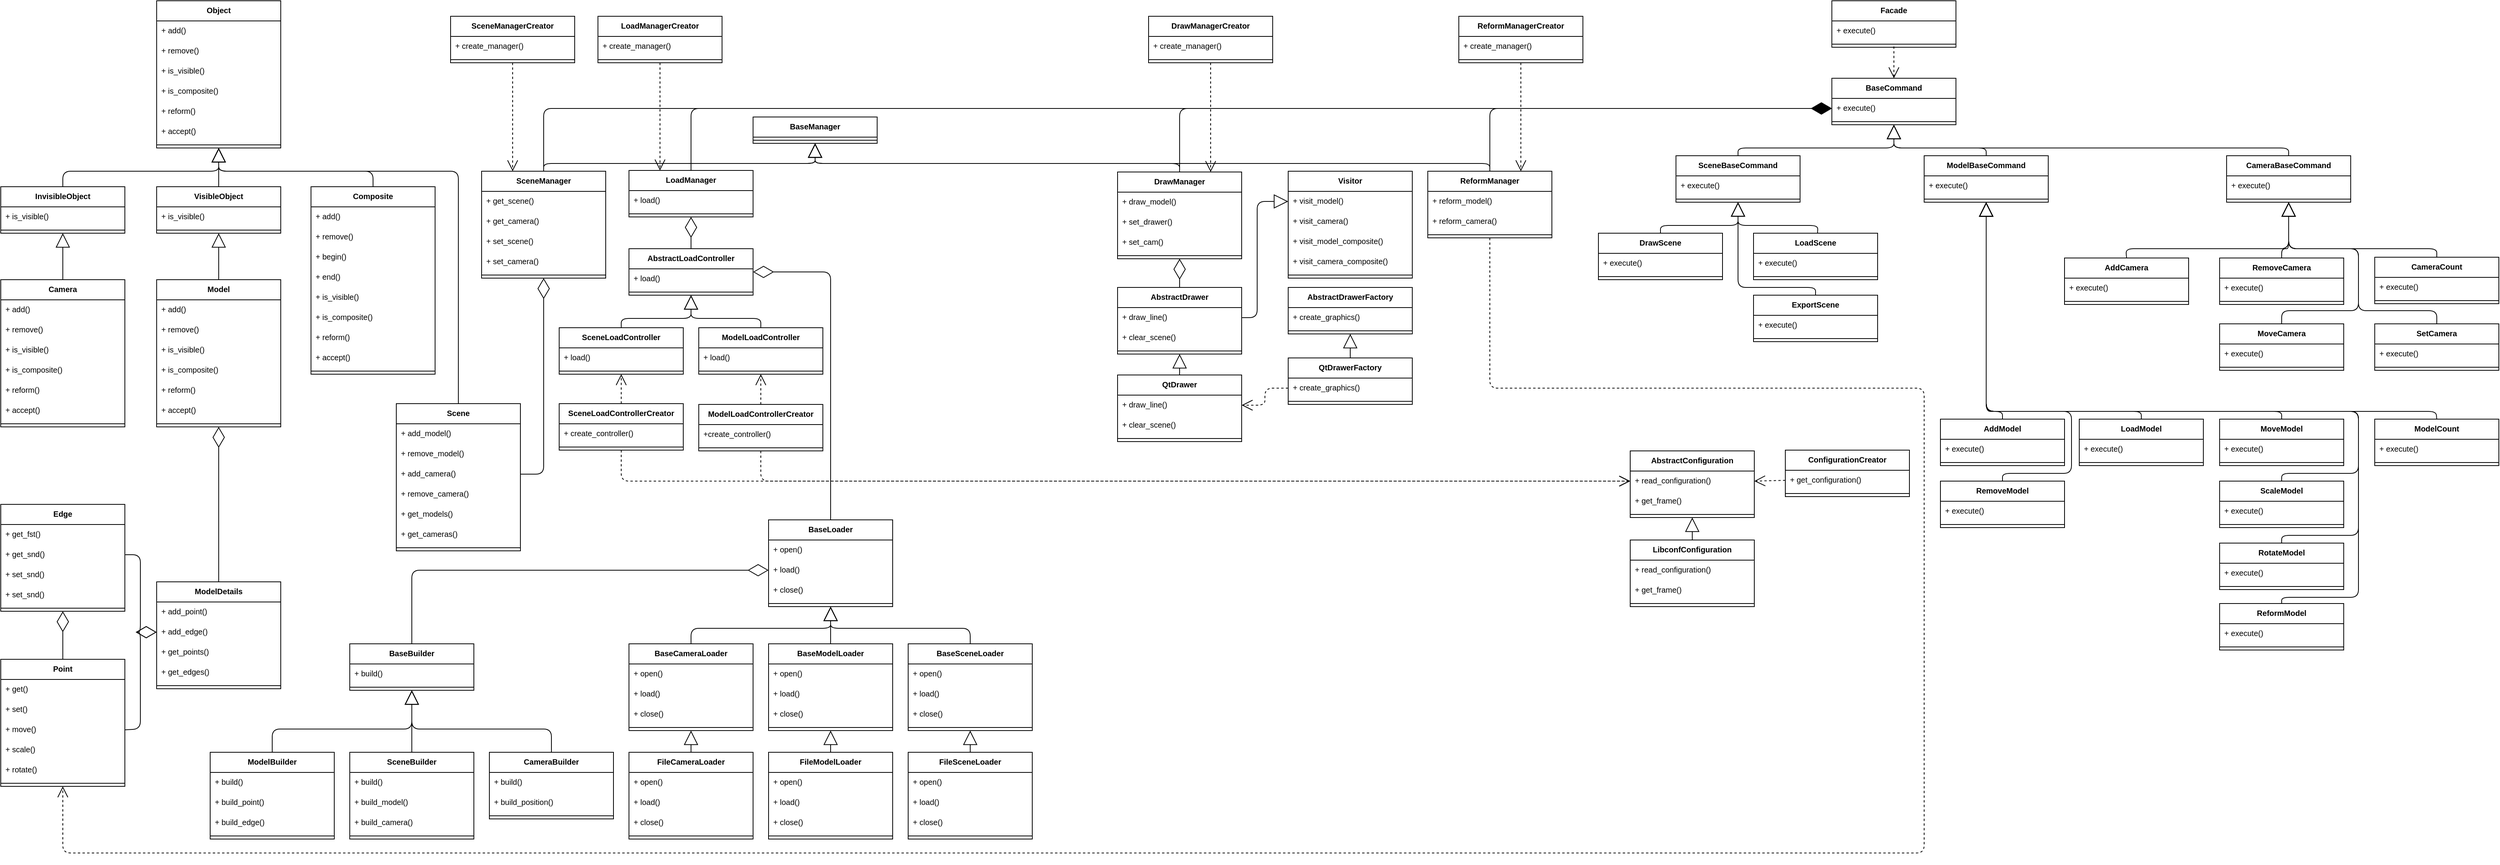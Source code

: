 <mxfile version="14.7.3" type="device"><diagram id="C5RBs43oDa-KdzZeNtuy" name="Page-1"><mxGraphModel dx="1662" dy="762" grid="1" gridSize="10" guides="1" tooltips="1" connect="1" arrows="1" fold="1" page="1" pageScale="1" pageWidth="1654" pageHeight="1169" math="0" shadow="0"><root><mxCell id="WIyWlLk6GJQsqaUBKTNV-0"/><mxCell id="WIyWlLk6GJQsqaUBKTNV-1" parent="WIyWlLk6GJQsqaUBKTNV-0"/><mxCell id="zkfFHV4jXpPFQw0GAbJ--17" value="Object" style="swimlane;fontStyle=1;align=center;verticalAlign=top;childLayout=stackLayout;horizontal=1;startSize=26;horizontalStack=0;resizeParent=1;resizeLast=0;collapsible=1;marginBottom=0;rounded=0;shadow=0;strokeWidth=1;fontSize=10;" parent="WIyWlLk6GJQsqaUBKTNV-1" vertex="1"><mxGeometry x="241" y="20" width="160" height="190" as="geometry"><mxRectangle x="550" y="140" width="160" height="26" as="alternateBounds"/></mxGeometry></mxCell><mxCell id="zkfFHV4jXpPFQw0GAbJ--18" value="+ add()" style="text;align=left;verticalAlign=top;spacingLeft=4;spacingRight=4;overflow=hidden;rotatable=0;points=[[0,0.5],[1,0.5]];portConstraint=eastwest;fontSize=10;" parent="zkfFHV4jXpPFQw0GAbJ--17" vertex="1"><mxGeometry y="26" width="160" height="26" as="geometry"/></mxCell><mxCell id="zkfFHV4jXpPFQw0GAbJ--19" value="+ remove()" style="text;align=left;verticalAlign=top;spacingLeft=4;spacingRight=4;overflow=hidden;rotatable=0;points=[[0,0.5],[1,0.5]];portConstraint=eastwest;rounded=0;shadow=0;html=0;fontSize=10;" parent="zkfFHV4jXpPFQw0GAbJ--17" vertex="1"><mxGeometry y="52" width="160" height="26" as="geometry"/></mxCell><mxCell id="TplQ5cEZhSzGqjbTstic-14" value="+ is_visible()" style="text;align=left;verticalAlign=top;spacingLeft=4;spacingRight=4;overflow=hidden;rotatable=0;points=[[0,0.5],[1,0.5]];portConstraint=eastwest;rounded=0;shadow=0;html=0;fontSize=10;" parent="zkfFHV4jXpPFQw0GAbJ--17" vertex="1"><mxGeometry y="78" width="160" height="26" as="geometry"/></mxCell><mxCell id="zDOiAqVY6EOZgnaNFHFo-16" value="+ is_composite()" style="text;align=left;verticalAlign=top;spacingLeft=4;spacingRight=4;overflow=hidden;rotatable=0;points=[[0,0.5],[1,0.5]];portConstraint=eastwest;rounded=0;shadow=0;html=0;fontSize=10;" parent="zkfFHV4jXpPFQw0GAbJ--17" vertex="1"><mxGeometry y="104" width="160" height="26" as="geometry"/></mxCell><mxCell id="L7k26rA3brApdDh0t1SJ-0" value="+ reform()" style="text;strokeColor=none;fillColor=none;align=left;verticalAlign=top;spacingLeft=4;spacingRight=4;overflow=hidden;rotatable=0;points=[[0,0.5],[1,0.5]];portConstraint=eastwest;fontSize=10;" parent="zkfFHV4jXpPFQw0GAbJ--17" vertex="1"><mxGeometry y="130" width="160" height="26" as="geometry"/></mxCell><mxCell id="zDOiAqVY6EOZgnaNFHFo-79" value="+ accept()" style="text;align=left;verticalAlign=top;spacingLeft=4;spacingRight=4;overflow=hidden;rotatable=0;points=[[0,0.5],[1,0.5]];portConstraint=eastwest;rounded=0;shadow=0;html=0;fontSize=10;" parent="zkfFHV4jXpPFQw0GAbJ--17" vertex="1"><mxGeometry y="156" width="160" height="26" as="geometry"/></mxCell><mxCell id="zkfFHV4jXpPFQw0GAbJ--23" value="" style="line;html=1;strokeWidth=1;align=left;verticalAlign=middle;spacingTop=-1;spacingLeft=3;spacingRight=3;rotatable=0;labelPosition=right;points=[];portConstraint=eastwest;fontSize=10;" parent="zkfFHV4jXpPFQw0GAbJ--17" vertex="1"><mxGeometry y="182" width="160" height="8" as="geometry"/></mxCell><mxCell id="3YmF1k_pgnC98nkW7KRc-0" value="InvisibleObject" style="swimlane;fontStyle=1;align=center;verticalAlign=top;childLayout=stackLayout;horizontal=1;startSize=26;horizontalStack=0;resizeParent=1;resizeParentMax=0;resizeLast=0;collapsible=1;marginBottom=0;fontSize=10;" parent="WIyWlLk6GJQsqaUBKTNV-1" vertex="1"><mxGeometry x="40" y="260" width="160" height="60" as="geometry"/></mxCell><mxCell id="3YmF1k_pgnC98nkW7KRc-1" value="+ is_visible()" style="text;strokeColor=none;fillColor=none;align=left;verticalAlign=top;spacingLeft=4;spacingRight=4;overflow=hidden;rotatable=0;points=[[0,0.5],[1,0.5]];portConstraint=eastwest;fontSize=10;" parent="3YmF1k_pgnC98nkW7KRc-0" vertex="1"><mxGeometry y="26" width="160" height="26" as="geometry"/></mxCell><mxCell id="3YmF1k_pgnC98nkW7KRc-2" value="" style="line;strokeWidth=1;fillColor=none;align=left;verticalAlign=middle;spacingTop=-1;spacingLeft=3;spacingRight=3;rotatable=0;labelPosition=right;points=[];portConstraint=eastwest;fontSize=10;" parent="3YmF1k_pgnC98nkW7KRc-0" vertex="1"><mxGeometry y="52" width="160" height="8" as="geometry"/></mxCell><mxCell id="3YmF1k_pgnC98nkW7KRc-4" value="VisibleObject" style="swimlane;fontStyle=1;align=center;verticalAlign=top;childLayout=stackLayout;horizontal=1;startSize=26;horizontalStack=0;resizeParent=1;resizeParentMax=0;resizeLast=0;collapsible=1;marginBottom=0;fontSize=10;" parent="WIyWlLk6GJQsqaUBKTNV-1" vertex="1"><mxGeometry x="241" y="260" width="160" height="60" as="geometry"/></mxCell><mxCell id="3YmF1k_pgnC98nkW7KRc-5" value="+ is_visible()" style="text;strokeColor=none;fillColor=none;align=left;verticalAlign=top;spacingLeft=4;spacingRight=4;overflow=hidden;rotatable=0;points=[[0,0.5],[1,0.5]];portConstraint=eastwest;fontSize=10;" parent="3YmF1k_pgnC98nkW7KRc-4" vertex="1"><mxGeometry y="26" width="160" height="26" as="geometry"/></mxCell><mxCell id="3YmF1k_pgnC98nkW7KRc-6" value="" style="line;strokeWidth=1;fillColor=none;align=left;verticalAlign=middle;spacingTop=-1;spacingLeft=3;spacingRight=3;rotatable=0;labelPosition=right;points=[];portConstraint=eastwest;fontSize=10;" parent="3YmF1k_pgnC98nkW7KRc-4" vertex="1"><mxGeometry y="52" width="160" height="8" as="geometry"/></mxCell><mxCell id="3YmF1k_pgnC98nkW7KRc-9" value="Extends" style="endArrow=block;endSize=16;endFill=0;html=1;exitX=0.5;exitY=0;exitDx=0;exitDy=0;noLabel=1;fontColor=none;entryX=0.5;entryY=1;entryDx=0;entryDy=0;fontSize=10;" parent="WIyWlLk6GJQsqaUBKTNV-1" source="3YmF1k_pgnC98nkW7KRc-0" target="zkfFHV4jXpPFQw0GAbJ--17" edge="1"><mxGeometry width="160" relative="1" as="geometry"><mxPoint x="440" y="180" as="sourcePoint"/><mxPoint x="280" y="230" as="targetPoint"/><Array as="points"><mxPoint x="120" y="240"/><mxPoint x="321" y="240"/></Array></mxGeometry></mxCell><mxCell id="oqqHZJs90CCkHsS_h09M-0" value="Extends" style="endArrow=block;endSize=16;endFill=0;html=1;exitX=0.5;exitY=0;exitDx=0;exitDy=0;entryX=0.5;entryY=1;entryDx=0;entryDy=0;noLabel=1;fontColor=none;fontSize=10;" parent="WIyWlLk6GJQsqaUBKTNV-1" source="3YmF1k_pgnC98nkW7KRc-4" target="zkfFHV4jXpPFQw0GAbJ--17" edge="1"><mxGeometry width="160" relative="1" as="geometry"><mxPoint x="370" y="200" as="sourcePoint"/><mxPoint x="300" y="170" as="targetPoint"/><Array as="points"/></mxGeometry></mxCell><mxCell id="zDOiAqVY6EOZgnaNFHFo-0" value="Camera" style="swimlane;fontStyle=1;align=center;verticalAlign=top;childLayout=stackLayout;horizontal=1;startSize=26;horizontalStack=0;resizeParent=1;resizeParentMax=0;resizeLast=0;collapsible=1;marginBottom=0;fontSize=10;" parent="WIyWlLk6GJQsqaUBKTNV-1" vertex="1"><mxGeometry x="40" y="380" width="160" height="190" as="geometry"/></mxCell><mxCell id="zDOiAqVY6EOZgnaNFHFo-1" value="+ add()" style="text;strokeColor=none;fillColor=none;align=left;verticalAlign=top;spacingLeft=4;spacingRight=4;overflow=hidden;rotatable=0;points=[[0,0.5],[1,0.5]];portConstraint=eastwest;fontSize=10;" parent="zDOiAqVY6EOZgnaNFHFo-0" vertex="1"><mxGeometry y="26" width="160" height="26" as="geometry"/></mxCell><mxCell id="zDOiAqVY6EOZgnaNFHFo-3" value="+ remove()" style="text;strokeColor=none;fillColor=none;align=left;verticalAlign=top;spacingLeft=4;spacingRight=4;overflow=hidden;rotatable=0;points=[[0,0.5],[1,0.5]];portConstraint=eastwest;fontSize=10;" parent="zDOiAqVY6EOZgnaNFHFo-0" vertex="1"><mxGeometry y="52" width="160" height="26" as="geometry"/></mxCell><mxCell id="TplQ5cEZhSzGqjbTstic-16" value="+ is_visible()" style="text;strokeColor=none;fillColor=none;align=left;verticalAlign=top;spacingLeft=4;spacingRight=4;overflow=hidden;rotatable=0;points=[[0,0.5],[1,0.5]];portConstraint=eastwest;fontSize=10;" parent="zDOiAqVY6EOZgnaNFHFo-0" vertex="1"><mxGeometry y="78" width="160" height="26" as="geometry"/></mxCell><mxCell id="zDOiAqVY6EOZgnaNFHFo-17" value="+ is_composite()" style="text;strokeColor=none;fillColor=none;align=left;verticalAlign=top;spacingLeft=4;spacingRight=4;overflow=hidden;rotatable=0;points=[[0,0.5],[1,0.5]];portConstraint=eastwest;fontSize=10;" parent="zDOiAqVY6EOZgnaNFHFo-0" vertex="1"><mxGeometry y="104" width="160" height="26" as="geometry"/></mxCell><mxCell id="zDOiAqVY6EOZgnaNFHFo-76" value="+ reform()" style="text;strokeColor=none;fillColor=none;align=left;verticalAlign=top;spacingLeft=4;spacingRight=4;overflow=hidden;rotatable=0;points=[[0,0.5],[1,0.5]];portConstraint=eastwest;fontSize=10;" parent="zDOiAqVY6EOZgnaNFHFo-0" vertex="1"><mxGeometry y="130" width="160" height="26" as="geometry"/></mxCell><mxCell id="zDOiAqVY6EOZgnaNFHFo-80" value="+ accept()" style="text;strokeColor=none;fillColor=none;align=left;verticalAlign=top;spacingLeft=4;spacingRight=4;overflow=hidden;rotatable=0;points=[[0,0.5],[1,0.5]];portConstraint=eastwest;fontSize=10;" parent="zDOiAqVY6EOZgnaNFHFo-0" vertex="1"><mxGeometry y="156" width="160" height="26" as="geometry"/></mxCell><mxCell id="zDOiAqVY6EOZgnaNFHFo-2" value="" style="line;strokeWidth=1;fillColor=none;align=left;verticalAlign=middle;spacingTop=-1;spacingLeft=3;spacingRight=3;rotatable=0;labelPosition=right;points=[];portConstraint=eastwest;fontSize=10;" parent="zDOiAqVY6EOZgnaNFHFo-0" vertex="1"><mxGeometry y="182" width="160" height="8" as="geometry"/></mxCell><mxCell id="zDOiAqVY6EOZgnaNFHFo-4" value="Extends" style="endArrow=block;endSize=16;endFill=0;html=1;entryX=0.5;entryY=1;entryDx=0;entryDy=0;exitX=0.5;exitY=0;exitDx=0;exitDy=0;noLabel=1;fontColor=none;fontSize=10;" parent="WIyWlLk6GJQsqaUBKTNV-1" source="zDOiAqVY6EOZgnaNFHFo-0" target="3YmF1k_pgnC98nkW7KRc-0" edge="1"><mxGeometry width="160" relative="1" as="geometry"><mxPoint x="30" y="340" as="sourcePoint"/><mxPoint x="190" y="340" as="targetPoint"/></mxGeometry></mxCell><mxCell id="zDOiAqVY6EOZgnaNFHFo-6" value="Model" style="swimlane;fontStyle=1;align=center;verticalAlign=top;childLayout=stackLayout;horizontal=1;startSize=26;horizontalStack=0;resizeParent=1;resizeParentMax=0;resizeLast=0;collapsible=1;marginBottom=0;fontColor=none;fontSize=10;" parent="WIyWlLk6GJQsqaUBKTNV-1" vertex="1"><mxGeometry x="241" y="380" width="160" height="190" as="geometry"/></mxCell><mxCell id="zDOiAqVY6EOZgnaNFHFo-7" value="+ add()" style="text;strokeColor=none;fillColor=none;align=left;verticalAlign=top;spacingLeft=4;spacingRight=4;overflow=hidden;rotatable=0;points=[[0,0.5],[1,0.5]];portConstraint=eastwest;fontSize=10;" parent="zDOiAqVY6EOZgnaNFHFo-6" vertex="1"><mxGeometry y="26" width="160" height="26" as="geometry"/></mxCell><mxCell id="zDOiAqVY6EOZgnaNFHFo-9" value="+ remove()" style="text;strokeColor=none;fillColor=none;align=left;verticalAlign=top;spacingLeft=4;spacingRight=4;overflow=hidden;rotatable=0;points=[[0,0.5],[1,0.5]];portConstraint=eastwest;fontSize=10;" parent="zDOiAqVY6EOZgnaNFHFo-6" vertex="1"><mxGeometry y="52" width="160" height="26" as="geometry"/></mxCell><mxCell id="TplQ5cEZhSzGqjbTstic-17" value="+ is_visible()" style="text;strokeColor=none;fillColor=none;align=left;verticalAlign=top;spacingLeft=4;spacingRight=4;overflow=hidden;rotatable=0;points=[[0,0.5],[1,0.5]];portConstraint=eastwest;fontSize=10;" parent="zDOiAqVY6EOZgnaNFHFo-6" vertex="1"><mxGeometry y="78" width="160" height="26" as="geometry"/></mxCell><mxCell id="zDOiAqVY6EOZgnaNFHFo-18" value="+ is_composite()" style="text;strokeColor=none;fillColor=none;align=left;verticalAlign=top;spacingLeft=4;spacingRight=4;overflow=hidden;rotatable=0;points=[[0,0.5],[1,0.5]];portConstraint=eastwest;fontSize=10;" parent="zDOiAqVY6EOZgnaNFHFo-6" vertex="1"><mxGeometry y="104" width="160" height="26" as="geometry"/></mxCell><mxCell id="zDOiAqVY6EOZgnaNFHFo-77" value="+ reform()" style="text;strokeColor=none;fillColor=none;align=left;verticalAlign=top;spacingLeft=4;spacingRight=4;overflow=hidden;rotatable=0;points=[[0,0.5],[1,0.5]];portConstraint=eastwest;fontSize=10;" parent="zDOiAqVY6EOZgnaNFHFo-6" vertex="1"><mxGeometry y="130" width="160" height="26" as="geometry"/></mxCell><mxCell id="zDOiAqVY6EOZgnaNFHFo-81" value="+ accept()" style="text;strokeColor=none;fillColor=none;align=left;verticalAlign=top;spacingLeft=4;spacingRight=4;overflow=hidden;rotatable=0;points=[[0,0.5],[1,0.5]];portConstraint=eastwest;fontSize=10;" parent="zDOiAqVY6EOZgnaNFHFo-6" vertex="1"><mxGeometry y="156" width="160" height="26" as="geometry"/></mxCell><mxCell id="zDOiAqVY6EOZgnaNFHFo-8" value="" style="line;strokeWidth=1;fillColor=none;align=left;verticalAlign=middle;spacingTop=-1;spacingLeft=3;spacingRight=3;rotatable=0;labelPosition=right;points=[];portConstraint=eastwest;fontSize=10;" parent="zDOiAqVY6EOZgnaNFHFo-6" vertex="1"><mxGeometry y="182" width="160" height="8" as="geometry"/></mxCell><mxCell id="zDOiAqVY6EOZgnaNFHFo-10" value="Extends" style="endArrow=block;endSize=16;endFill=0;html=1;exitX=0.5;exitY=0;exitDx=0;exitDy=0;entryX=0.5;entryY=1;entryDx=0;entryDy=0;noLabel=1;fontColor=none;fontSize=10;" parent="WIyWlLk6GJQsqaUBKTNV-1" source="zDOiAqVY6EOZgnaNFHFo-6" target="3YmF1k_pgnC98nkW7KRc-4" edge="1"><mxGeometry width="160" relative="1" as="geometry"><mxPoint x="330" y="330" as="sourcePoint"/><mxPoint x="490" y="330" as="targetPoint"/></mxGeometry></mxCell><mxCell id="zDOiAqVY6EOZgnaNFHFo-11" value="Composite" style="swimlane;fontStyle=1;align=center;verticalAlign=top;childLayout=stackLayout;horizontal=1;startSize=26;horizontalStack=0;resizeParent=1;resizeParentMax=0;resizeLast=0;collapsible=1;marginBottom=0;fontColor=none;fontSize=10;" parent="WIyWlLk6GJQsqaUBKTNV-1" vertex="1"><mxGeometry x="440" y="260" width="160" height="242" as="geometry"/></mxCell><mxCell id="zDOiAqVY6EOZgnaNFHFo-12" value="+ add()" style="text;strokeColor=none;fillColor=none;align=left;verticalAlign=top;spacingLeft=4;spacingRight=4;overflow=hidden;rotatable=0;points=[[0,0.5],[1,0.5]];portConstraint=eastwest;fontSize=10;" parent="zDOiAqVY6EOZgnaNFHFo-11" vertex="1"><mxGeometry y="26" width="160" height="26" as="geometry"/></mxCell><mxCell id="zDOiAqVY6EOZgnaNFHFo-13" value="+ remove()" style="text;strokeColor=none;fillColor=none;align=left;verticalAlign=top;spacingLeft=4;spacingRight=4;overflow=hidden;rotatable=0;points=[[0,0.5],[1,0.5]];portConstraint=eastwest;fontSize=10;" parent="zDOiAqVY6EOZgnaNFHFo-11" vertex="1"><mxGeometry y="52" width="160" height="26" as="geometry"/></mxCell><mxCell id="E0klseWsD2QQpdC-a-b_-28" value="+ begin()" style="text;strokeColor=none;fillColor=none;align=left;verticalAlign=top;spacingLeft=4;spacingRight=4;overflow=hidden;rotatable=0;points=[[0,0.5],[1,0.5]];portConstraint=eastwest;fontSize=10;" parent="zDOiAqVY6EOZgnaNFHFo-11" vertex="1"><mxGeometry y="78" width="160" height="26" as="geometry"/></mxCell><mxCell id="E0klseWsD2QQpdC-a-b_-29" value="+ end()" style="text;strokeColor=none;fillColor=none;align=left;verticalAlign=top;spacingLeft=4;spacingRight=4;overflow=hidden;rotatable=0;points=[[0,0.5],[1,0.5]];portConstraint=eastwest;fontSize=10;" parent="zDOiAqVY6EOZgnaNFHFo-11" vertex="1"><mxGeometry y="104" width="160" height="26" as="geometry"/></mxCell><mxCell id="TplQ5cEZhSzGqjbTstic-18" value="+ is_visible()" style="text;strokeColor=none;fillColor=none;align=left;verticalAlign=top;spacingLeft=4;spacingRight=4;overflow=hidden;rotatable=0;points=[[0,0.5],[1,0.5]];portConstraint=eastwest;fontSize=10;" parent="zDOiAqVY6EOZgnaNFHFo-11" vertex="1"><mxGeometry y="130" width="160" height="26" as="geometry"/></mxCell><mxCell id="zDOiAqVY6EOZgnaNFHFo-19" value="+ is_composite()" style="text;strokeColor=none;fillColor=none;align=left;verticalAlign=top;spacingLeft=4;spacingRight=4;overflow=hidden;rotatable=0;points=[[0,0.5],[1,0.5]];portConstraint=eastwest;fontSize=10;" parent="zDOiAqVY6EOZgnaNFHFo-11" vertex="1"><mxGeometry y="156" width="160" height="26" as="geometry"/></mxCell><mxCell id="zDOiAqVY6EOZgnaNFHFo-78" value="+ reform()" style="text;strokeColor=none;fillColor=none;align=left;verticalAlign=top;spacingLeft=4;spacingRight=4;overflow=hidden;rotatable=0;points=[[0,0.5],[1,0.5]];portConstraint=eastwest;fontSize=10;" parent="zDOiAqVY6EOZgnaNFHFo-11" vertex="1"><mxGeometry y="182" width="160" height="26" as="geometry"/></mxCell><mxCell id="zDOiAqVY6EOZgnaNFHFo-82" value="+ accept()" style="text;strokeColor=none;fillColor=none;align=left;verticalAlign=top;spacingLeft=4;spacingRight=4;overflow=hidden;rotatable=0;points=[[0,0.5],[1,0.5]];portConstraint=eastwest;fontSize=10;" parent="zDOiAqVY6EOZgnaNFHFo-11" vertex="1"><mxGeometry y="208" width="160" height="26" as="geometry"/></mxCell><mxCell id="zDOiAqVY6EOZgnaNFHFo-14" value="" style="line;strokeWidth=1;fillColor=none;align=left;verticalAlign=middle;spacingTop=-1;spacingLeft=3;spacingRight=3;rotatable=0;labelPosition=right;points=[];portConstraint=eastwest;fontSize=10;" parent="zDOiAqVY6EOZgnaNFHFo-11" vertex="1"><mxGeometry y="234" width="160" height="8" as="geometry"/></mxCell><mxCell id="zDOiAqVY6EOZgnaNFHFo-15" value="Extends" style="endArrow=block;endSize=16;endFill=0;html=1;exitX=0.5;exitY=0;exitDx=0;exitDy=0;entryX=0.5;entryY=1;entryDx=0;entryDy=0;noLabel=1;fontColor=none;fontSize=10;" parent="WIyWlLk6GJQsqaUBKTNV-1" source="zDOiAqVY6EOZgnaNFHFo-11" target="zkfFHV4jXpPFQw0GAbJ--17" edge="1"><mxGeometry width="160" relative="1" as="geometry"><mxPoint x="520" y="340" as="sourcePoint"/><mxPoint x="230" y="160" as="targetPoint"/><Array as="points"><mxPoint x="520" y="240"/><mxPoint x="321" y="240"/></Array></mxGeometry></mxCell><mxCell id="zDOiAqVY6EOZgnaNFHFo-20" value="BaseManager" style="swimlane;fontStyle=1;align=center;verticalAlign=top;childLayout=stackLayout;horizontal=1;startSize=26;horizontalStack=0;resizeParent=1;resizeParentMax=0;resizeLast=0;collapsible=1;marginBottom=0;fontColor=none;fontSize=10;" parent="WIyWlLk6GJQsqaUBKTNV-1" vertex="1"><mxGeometry x="1010" y="170" width="160" height="34" as="geometry"/></mxCell><mxCell id="zDOiAqVY6EOZgnaNFHFo-22" value="" style="line;strokeWidth=1;fillColor=none;align=left;verticalAlign=middle;spacingTop=-1;spacingLeft=3;spacingRight=3;rotatable=0;labelPosition=right;points=[];portConstraint=eastwest;fontSize=10;" parent="zDOiAqVY6EOZgnaNFHFo-20" vertex="1"><mxGeometry y="26" width="160" height="8" as="geometry"/></mxCell><mxCell id="zDOiAqVY6EOZgnaNFHFo-24" value="ReformManager" style="swimlane;fontStyle=1;align=center;verticalAlign=top;childLayout=stackLayout;horizontal=1;startSize=26;horizontalStack=0;resizeParent=1;resizeParentMax=0;resizeLast=0;collapsible=1;marginBottom=0;fontColor=none;fontSize=10;" parent="WIyWlLk6GJQsqaUBKTNV-1" vertex="1"><mxGeometry x="1880" y="240" width="160" height="86" as="geometry"/></mxCell><mxCell id="zDOiAqVY6EOZgnaNFHFo-25" value="+ reform_model()" style="text;strokeColor=none;fillColor=none;align=left;verticalAlign=top;spacingLeft=4;spacingRight=4;overflow=hidden;rotatable=0;points=[[0,0.5],[1,0.5]];portConstraint=eastwest;fontSize=10;" parent="zDOiAqVY6EOZgnaNFHFo-24" vertex="1"><mxGeometry y="26" width="160" height="26" as="geometry"/></mxCell><mxCell id="zDOiAqVY6EOZgnaNFHFo-49" value="+ reform_camera()" style="text;strokeColor=none;fillColor=none;align=left;verticalAlign=top;spacingLeft=4;spacingRight=4;overflow=hidden;rotatable=0;points=[[0,0.5],[1,0.5]];portConstraint=eastwest;fontSize=10;" parent="zDOiAqVY6EOZgnaNFHFo-24" vertex="1"><mxGeometry y="52" width="160" height="26" as="geometry"/></mxCell><mxCell id="zDOiAqVY6EOZgnaNFHFo-26" value="" style="line;strokeWidth=1;fillColor=none;align=left;verticalAlign=middle;spacingTop=-1;spacingLeft=3;spacingRight=3;rotatable=0;labelPosition=right;points=[];portConstraint=eastwest;fontSize=10;" parent="zDOiAqVY6EOZgnaNFHFo-24" vertex="1"><mxGeometry y="78" width="160" height="8" as="geometry"/></mxCell><mxCell id="zDOiAqVY6EOZgnaNFHFo-28" value="ModelDetails" style="swimlane;fontStyle=1;align=center;verticalAlign=top;childLayout=stackLayout;horizontal=1;startSize=26;horizontalStack=0;resizeParent=1;resizeParentMax=0;resizeLast=0;collapsible=1;marginBottom=0;fontColor=none;fontSize=10;" parent="WIyWlLk6GJQsqaUBKTNV-1" vertex="1"><mxGeometry x="241" y="770" width="160" height="138" as="geometry"/></mxCell><mxCell id="zDOiAqVY6EOZgnaNFHFo-29" value="+ add_point()" style="text;strokeColor=none;fillColor=none;align=left;verticalAlign=top;spacingLeft=4;spacingRight=4;overflow=hidden;rotatable=0;points=[[0,0.5],[1,0.5]];portConstraint=eastwest;fontSize=10;" parent="zDOiAqVY6EOZgnaNFHFo-28" vertex="1"><mxGeometry y="26" width="160" height="26" as="geometry"/></mxCell><mxCell id="zDOiAqVY6EOZgnaNFHFo-34" value="+ add_edge()" style="text;strokeColor=none;fillColor=none;align=left;verticalAlign=top;spacingLeft=4;spacingRight=4;overflow=hidden;rotatable=0;points=[[0,0.5],[1,0.5]];portConstraint=eastwest;fontSize=10;" parent="zDOiAqVY6EOZgnaNFHFo-28" vertex="1"><mxGeometry y="52" width="160" height="26" as="geometry"/></mxCell><mxCell id="zDOiAqVY6EOZgnaNFHFo-32" value="+ get_points()" style="text;strokeColor=none;fillColor=none;align=left;verticalAlign=top;spacingLeft=4;spacingRight=4;overflow=hidden;rotatable=0;points=[[0,0.5],[1,0.5]];portConstraint=eastwest;fontSize=10;" parent="zDOiAqVY6EOZgnaNFHFo-28" vertex="1"><mxGeometry y="78" width="160" height="26" as="geometry"/></mxCell><mxCell id="zDOiAqVY6EOZgnaNFHFo-33" value="+ get_edges()" style="text;strokeColor=none;fillColor=none;align=left;verticalAlign=top;spacingLeft=4;spacingRight=4;overflow=hidden;rotatable=0;points=[[0,0.5],[1,0.5]];portConstraint=eastwest;fontSize=10;" parent="zDOiAqVY6EOZgnaNFHFo-28" vertex="1"><mxGeometry y="104" width="160" height="26" as="geometry"/></mxCell><mxCell id="zDOiAqVY6EOZgnaNFHFo-30" value="" style="line;strokeWidth=1;fillColor=none;align=left;verticalAlign=middle;spacingTop=-1;spacingLeft=3;spacingRight=3;rotatable=0;labelPosition=right;points=[];portConstraint=eastwest;fontSize=10;" parent="zDOiAqVY6EOZgnaNFHFo-28" vertex="1"><mxGeometry y="130" width="160" height="8" as="geometry"/></mxCell><mxCell id="zDOiAqVY6EOZgnaNFHFo-35" value="" style="endArrow=diamondThin;endFill=0;endSize=24;html=1;fontColor=none;entryX=0.5;entryY=1;entryDx=0;entryDy=0;exitX=0.5;exitY=0;exitDx=0;exitDy=0;fontSize=10;" parent="WIyWlLk6GJQsqaUBKTNV-1" source="zDOiAqVY6EOZgnaNFHFo-28" target="zDOiAqVY6EOZgnaNFHFo-6" edge="1"><mxGeometry width="160" relative="1" as="geometry"><mxPoint x="370" y="660" as="sourcePoint"/><mxPoint x="530" y="660" as="targetPoint"/></mxGeometry></mxCell><mxCell id="zDOiAqVY6EOZgnaNFHFo-36" value="Edge" style="swimlane;fontStyle=1;align=center;verticalAlign=top;childLayout=stackLayout;horizontal=1;startSize=26;horizontalStack=0;resizeParent=1;resizeParentMax=0;resizeLast=0;collapsible=1;marginBottom=0;fontColor=none;fontSize=10;" parent="WIyWlLk6GJQsqaUBKTNV-1" vertex="1"><mxGeometry x="40" y="670" width="160" height="138" as="geometry"/></mxCell><mxCell id="zDOiAqVY6EOZgnaNFHFo-83" value="+ get_fst()" style="text;strokeColor=none;fillColor=none;align=left;verticalAlign=top;spacingLeft=4;spacingRight=4;overflow=hidden;rotatable=0;points=[[0,0.5],[1,0.5]];portConstraint=eastwest;fontSize=10;" parent="zDOiAqVY6EOZgnaNFHFo-36" vertex="1"><mxGeometry y="26" width="160" height="26" as="geometry"/></mxCell><mxCell id="zDOiAqVY6EOZgnaNFHFo-37" value="+ get_snd()" style="text;strokeColor=none;fillColor=none;align=left;verticalAlign=top;spacingLeft=4;spacingRight=4;overflow=hidden;rotatable=0;points=[[0,0.5],[1,0.5]];portConstraint=eastwest;fontSize=10;" parent="zDOiAqVY6EOZgnaNFHFo-36" vertex="1"><mxGeometry y="52" width="160" height="26" as="geometry"/></mxCell><mxCell id="zDOiAqVY6EOZgnaNFHFo-84" value="+ set_snd()" style="text;strokeColor=none;fillColor=none;align=left;verticalAlign=top;spacingLeft=4;spacingRight=4;overflow=hidden;rotatable=0;points=[[0,0.5],[1,0.5]];portConstraint=eastwest;fontSize=10;" parent="zDOiAqVY6EOZgnaNFHFo-36" vertex="1"><mxGeometry y="78" width="160" height="26" as="geometry"/></mxCell><mxCell id="zDOiAqVY6EOZgnaNFHFo-85" value="+ set_snd()" style="text;strokeColor=none;fillColor=none;align=left;verticalAlign=top;spacingLeft=4;spacingRight=4;overflow=hidden;rotatable=0;points=[[0,0.5],[1,0.5]];portConstraint=eastwest;fontSize=10;" parent="zDOiAqVY6EOZgnaNFHFo-36" vertex="1"><mxGeometry y="104" width="160" height="26" as="geometry"/></mxCell><mxCell id="zDOiAqVY6EOZgnaNFHFo-38" value="" style="line;strokeWidth=1;fillColor=none;align=left;verticalAlign=middle;spacingTop=-1;spacingLeft=3;spacingRight=3;rotatable=0;labelPosition=right;points=[];portConstraint=eastwest;fontSize=10;" parent="zDOiAqVY6EOZgnaNFHFo-36" vertex="1"><mxGeometry y="130" width="160" height="8" as="geometry"/></mxCell><mxCell id="zDOiAqVY6EOZgnaNFHFo-41" value="Point" style="swimlane;fontStyle=1;align=center;verticalAlign=top;childLayout=stackLayout;horizontal=1;startSize=26;horizontalStack=0;resizeParent=1;resizeParentMax=0;resizeLast=0;collapsible=1;marginBottom=0;fontColor=none;fontSize=10;" parent="WIyWlLk6GJQsqaUBKTNV-1" vertex="1"><mxGeometry x="40" y="870" width="160" height="164" as="geometry"/></mxCell><mxCell id="zDOiAqVY6EOZgnaNFHFo-42" value="+ get()" style="text;strokeColor=none;fillColor=none;align=left;verticalAlign=top;spacingLeft=4;spacingRight=4;overflow=hidden;rotatable=0;points=[[0,0.5],[1,0.5]];portConstraint=eastwest;fontSize=10;" parent="zDOiAqVY6EOZgnaNFHFo-41" vertex="1"><mxGeometry y="26" width="160" height="26" as="geometry"/></mxCell><mxCell id="zDOiAqVY6EOZgnaNFHFo-86" value="+ set()" style="text;strokeColor=none;fillColor=none;align=left;verticalAlign=top;spacingLeft=4;spacingRight=4;overflow=hidden;rotatable=0;points=[[0,0.5],[1,0.5]];portConstraint=eastwest;fontSize=10;" parent="zDOiAqVY6EOZgnaNFHFo-41" vertex="1"><mxGeometry y="52" width="160" height="26" as="geometry"/></mxCell><mxCell id="zDOiAqVY6EOZgnaNFHFo-87" value="+ move()" style="text;strokeColor=none;fillColor=none;align=left;verticalAlign=top;spacingLeft=4;spacingRight=4;overflow=hidden;rotatable=0;points=[[0,0.5],[1,0.5]];portConstraint=eastwest;fontSize=10;" parent="zDOiAqVY6EOZgnaNFHFo-41" vertex="1"><mxGeometry y="78" width="160" height="26" as="geometry"/></mxCell><mxCell id="zDOiAqVY6EOZgnaNFHFo-88" value="+ scale()" style="text;strokeColor=none;fillColor=none;align=left;verticalAlign=top;spacingLeft=4;spacingRight=4;overflow=hidden;rotatable=0;points=[[0,0.5],[1,0.5]];portConstraint=eastwest;fontSize=10;" parent="zDOiAqVY6EOZgnaNFHFo-41" vertex="1"><mxGeometry y="104" width="160" height="26" as="geometry"/></mxCell><mxCell id="zDOiAqVY6EOZgnaNFHFo-89" value="+ rotate()" style="text;strokeColor=none;fillColor=none;align=left;verticalAlign=top;spacingLeft=4;spacingRight=4;overflow=hidden;rotatable=0;points=[[0,0.5],[1,0.5]];portConstraint=eastwest;fontSize=10;" parent="zDOiAqVY6EOZgnaNFHFo-41" vertex="1"><mxGeometry y="130" width="160" height="26" as="geometry"/></mxCell><mxCell id="zDOiAqVY6EOZgnaNFHFo-43" value="" style="line;strokeWidth=1;fillColor=none;align=left;verticalAlign=middle;spacingTop=-1;spacingLeft=3;spacingRight=3;rotatable=0;labelPosition=right;points=[];portConstraint=eastwest;fontSize=10;" parent="zDOiAqVY6EOZgnaNFHFo-41" vertex="1"><mxGeometry y="156" width="160" height="8" as="geometry"/></mxCell><mxCell id="zDOiAqVY6EOZgnaNFHFo-46" value="" style="endArrow=diamondThin;endFill=0;endSize=24;html=1;fontColor=none;entryX=0;entryY=0.5;entryDx=0;entryDy=0;exitX=1;exitY=0.5;exitDx=0;exitDy=0;fontSize=10;" parent="WIyWlLk6GJQsqaUBKTNV-1" source="zDOiAqVY6EOZgnaNFHFo-37" target="zDOiAqVY6EOZgnaNFHFo-34" edge="1"><mxGeometry width="160" relative="1" as="geometry"><mxPoint x="220" y="610" as="sourcePoint"/><mxPoint x="380" y="610" as="targetPoint"/><Array as="points"><mxPoint x="220" y="735"/><mxPoint x="220" y="835"/></Array></mxGeometry></mxCell><mxCell id="zDOiAqVY6EOZgnaNFHFo-47" value="" style="endArrow=diamondThin;endFill=0;endSize=24;html=1;fontColor=none;entryX=0;entryY=0.5;entryDx=0;entryDy=0;exitX=1;exitY=0.5;exitDx=0;exitDy=0;fontSize=10;" parent="WIyWlLk6GJQsqaUBKTNV-1" source="zDOiAqVY6EOZgnaNFHFo-87" target="zDOiAqVY6EOZgnaNFHFo-34" edge="1"><mxGeometry width="160" relative="1" as="geometry"><mxPoint x="220" y="610" as="sourcePoint"/><mxPoint x="380" y="610" as="targetPoint"/><Array as="points"><mxPoint x="220" y="960"/><mxPoint x="220" y="835"/></Array></mxGeometry></mxCell><mxCell id="zDOiAqVY6EOZgnaNFHFo-48" value="" style="endArrow=diamondThin;endFill=0;endSize=24;html=1;fontColor=none;exitX=0.5;exitY=0;exitDx=0;exitDy=0;entryX=0.5;entryY=1;entryDx=0;entryDy=0;fontSize=10;" parent="WIyWlLk6GJQsqaUBKTNV-1" source="zDOiAqVY6EOZgnaNFHFo-41" target="zDOiAqVY6EOZgnaNFHFo-36" edge="1"><mxGeometry width="160" relative="1" as="geometry"><mxPoint x="260" y="720" as="sourcePoint"/><mxPoint x="120" y="830" as="targetPoint"/></mxGeometry></mxCell><mxCell id="zDOiAqVY6EOZgnaNFHFo-53" value="SceneManager" style="swimlane;fontStyle=1;align=center;verticalAlign=top;childLayout=stackLayout;horizontal=1;startSize=26;horizontalStack=0;resizeParent=1;resizeParentMax=0;resizeLast=0;collapsible=1;marginBottom=0;fontColor=none;fontSize=10;" parent="WIyWlLk6GJQsqaUBKTNV-1" vertex="1"><mxGeometry x="660" y="240" width="160" height="138" as="geometry"/></mxCell><mxCell id="zDOiAqVY6EOZgnaNFHFo-54" value="+ get_scene()" style="text;strokeColor=none;fillColor=none;align=left;verticalAlign=top;spacingLeft=4;spacingRight=4;overflow=hidden;rotatable=0;points=[[0,0.5],[1,0.5]];portConstraint=eastwest;fontSize=10;" parent="zDOiAqVY6EOZgnaNFHFo-53" vertex="1"><mxGeometry y="26" width="160" height="26" as="geometry"/></mxCell><mxCell id="zDOiAqVY6EOZgnaNFHFo-55" value="+ get_camera()" style="text;strokeColor=none;fillColor=none;align=left;verticalAlign=top;spacingLeft=4;spacingRight=4;overflow=hidden;rotatable=0;points=[[0,0.5],[1,0.5]];portConstraint=eastwest;fontSize=10;" parent="zDOiAqVY6EOZgnaNFHFo-53" vertex="1"><mxGeometry y="52" width="160" height="26" as="geometry"/></mxCell><mxCell id="zDOiAqVY6EOZgnaNFHFo-58" value="+ set_scene()" style="text;strokeColor=none;fillColor=none;align=left;verticalAlign=top;spacingLeft=4;spacingRight=4;overflow=hidden;rotatable=0;points=[[0,0.5],[1,0.5]];portConstraint=eastwest;fontSize=10;" parent="zDOiAqVY6EOZgnaNFHFo-53" vertex="1"><mxGeometry y="78" width="160" height="26" as="geometry"/></mxCell><mxCell id="zDOiAqVY6EOZgnaNFHFo-59" value="+ set_camera()" style="text;strokeColor=none;fillColor=none;align=left;verticalAlign=top;spacingLeft=4;spacingRight=4;overflow=hidden;rotatable=0;points=[[0,0.5],[1,0.5]];portConstraint=eastwest;fontSize=10;" parent="zDOiAqVY6EOZgnaNFHFo-53" vertex="1"><mxGeometry y="104" width="160" height="26" as="geometry"/></mxCell><mxCell id="zDOiAqVY6EOZgnaNFHFo-56" value="" style="line;strokeWidth=1;fillColor=none;align=left;verticalAlign=middle;spacingTop=-1;spacingLeft=3;spacingRight=3;rotatable=0;labelPosition=right;points=[];portConstraint=eastwest;fontSize=10;" parent="zDOiAqVY6EOZgnaNFHFo-53" vertex="1"><mxGeometry y="130" width="160" height="8" as="geometry"/></mxCell><mxCell id="zDOiAqVY6EOZgnaNFHFo-61" value="Scene" style="swimlane;fontStyle=1;align=center;verticalAlign=top;childLayout=stackLayout;horizontal=1;startSize=26;horizontalStack=0;resizeParent=1;resizeParentMax=0;resizeLast=0;collapsible=1;marginBottom=0;fontColor=none;fontSize=10;" parent="WIyWlLk6GJQsqaUBKTNV-1" vertex="1"><mxGeometry x="550" y="540" width="160" height="190" as="geometry"/></mxCell><mxCell id="zDOiAqVY6EOZgnaNFHFo-62" value="+ add_model()" style="text;strokeColor=none;fillColor=none;align=left;verticalAlign=top;spacingLeft=4;spacingRight=4;overflow=hidden;rotatable=0;points=[[0,0.5],[1,0.5]];portConstraint=eastwest;fontSize=10;" parent="zDOiAqVY6EOZgnaNFHFo-61" vertex="1"><mxGeometry y="26" width="160" height="26" as="geometry"/></mxCell><mxCell id="zDOiAqVY6EOZgnaNFHFo-65" value="+ remove_model()" style="text;strokeColor=none;fillColor=none;align=left;verticalAlign=top;spacingLeft=4;spacingRight=4;overflow=hidden;rotatable=0;points=[[0,0.5],[1,0.5]];portConstraint=eastwest;fontSize=10;" parent="zDOiAqVY6EOZgnaNFHFo-61" vertex="1"><mxGeometry y="52" width="160" height="26" as="geometry"/></mxCell><mxCell id="zDOiAqVY6EOZgnaNFHFo-66" value="+ add_camera()" style="text;strokeColor=none;fillColor=none;align=left;verticalAlign=top;spacingLeft=4;spacingRight=4;overflow=hidden;rotatable=0;points=[[0,0.5],[1,0.5]];portConstraint=eastwest;fontSize=10;" parent="zDOiAqVY6EOZgnaNFHFo-61" vertex="1"><mxGeometry y="78" width="160" height="26" as="geometry"/></mxCell><mxCell id="zDOiAqVY6EOZgnaNFHFo-67" value="+ remove_camera()" style="text;strokeColor=none;fillColor=none;align=left;verticalAlign=top;spacingLeft=4;spacingRight=4;overflow=hidden;rotatable=0;points=[[0,0.5],[1,0.5]];portConstraint=eastwest;fontSize=10;" parent="zDOiAqVY6EOZgnaNFHFo-61" vertex="1"><mxGeometry y="104" width="160" height="26" as="geometry"/></mxCell><mxCell id="zDOiAqVY6EOZgnaNFHFo-68" value="+ get_models()" style="text;strokeColor=none;fillColor=none;align=left;verticalAlign=top;spacingLeft=4;spacingRight=4;overflow=hidden;rotatable=0;points=[[0,0.5],[1,0.5]];portConstraint=eastwest;fontSize=10;" parent="zDOiAqVY6EOZgnaNFHFo-61" vertex="1"><mxGeometry y="130" width="160" height="26" as="geometry"/></mxCell><mxCell id="zDOiAqVY6EOZgnaNFHFo-69" value="+ get_cameras()" style="text;strokeColor=none;fillColor=none;align=left;verticalAlign=top;spacingLeft=4;spacingRight=4;overflow=hidden;rotatable=0;points=[[0,0.5],[1,0.5]];portConstraint=eastwest;fontSize=10;" parent="zDOiAqVY6EOZgnaNFHFo-61" vertex="1"><mxGeometry y="156" width="160" height="26" as="geometry"/></mxCell><mxCell id="zDOiAqVY6EOZgnaNFHFo-63" value="" style="line;strokeWidth=1;fillColor=none;align=left;verticalAlign=middle;spacingTop=-1;spacingLeft=3;spacingRight=3;rotatable=0;labelPosition=right;points=[];portConstraint=eastwest;fontSize=10;" parent="zDOiAqVY6EOZgnaNFHFo-61" vertex="1"><mxGeometry y="182" width="160" height="8" as="geometry"/></mxCell><mxCell id="zDOiAqVY6EOZgnaNFHFo-70" value="" style="endArrow=diamondThin;endFill=0;endSize=24;html=1;fontColor=none;entryX=0.5;entryY=1;entryDx=0;entryDy=0;exitX=1;exitY=0.5;exitDx=0;exitDy=0;fontSize=10;" parent="WIyWlLk6GJQsqaUBKTNV-1" source="zDOiAqVY6EOZgnaNFHFo-66" target="zDOiAqVY6EOZgnaNFHFo-53" edge="1"><mxGeometry width="160" relative="1" as="geometry"><mxPoint x="790" y="190" as="sourcePoint"/><mxPoint x="950" y="190" as="targetPoint"/><Array as="points"><mxPoint x="740" y="631"/><mxPoint x="740" y="540"/></Array></mxGeometry></mxCell><mxCell id="zDOiAqVY6EOZgnaNFHFo-72" value="LoadManager" style="swimlane;fontStyle=1;align=center;verticalAlign=top;childLayout=stackLayout;horizontal=1;startSize=26;horizontalStack=0;resizeParent=1;resizeParentMax=0;resizeLast=0;collapsible=1;marginBottom=0;fontColor=none;fontSize=10;" parent="WIyWlLk6GJQsqaUBKTNV-1" vertex="1"><mxGeometry x="850" y="239" width="160" height="60" as="geometry"/></mxCell><mxCell id="zDOiAqVY6EOZgnaNFHFo-73" value="+ load()" style="text;strokeColor=none;fillColor=none;align=left;verticalAlign=top;spacingLeft=4;spacingRight=4;overflow=hidden;rotatable=0;points=[[0,0.5],[1,0.5]];portConstraint=eastwest;fontSize=10;" parent="zDOiAqVY6EOZgnaNFHFo-72" vertex="1"><mxGeometry y="26" width="160" height="26" as="geometry"/></mxCell><mxCell id="zDOiAqVY6EOZgnaNFHFo-74" value="" style="line;strokeWidth=1;fillColor=none;align=left;verticalAlign=middle;spacingTop=-1;spacingLeft=3;spacingRight=3;rotatable=0;labelPosition=right;points=[];portConstraint=eastwest;fontSize=10;" parent="zDOiAqVY6EOZgnaNFHFo-72" vertex="1"><mxGeometry y="52" width="160" height="8" as="geometry"/></mxCell><mxCell id="zDOiAqVY6EOZgnaNFHFo-90" value="Use" style="endArrow=open;endSize=12;dashed=1;html=1;entryX=0.5;entryY=1;entryDx=0;entryDy=0;noLabel=1;fontColor=none;exitX=0.5;exitY=1;exitDx=0;exitDy=0;fontSize=10;" parent="WIyWlLk6GJQsqaUBKTNV-1" source="zDOiAqVY6EOZgnaNFHFo-24" target="zDOiAqVY6EOZgnaNFHFo-41" edge="1"><mxGeometry width="160" relative="1" as="geometry"><mxPoint x="580" y="650" as="sourcePoint"/><mxPoint x="690" y="610" as="targetPoint"/><Array as="points"><mxPoint x="1960" y="520"/><mxPoint x="2520" y="520"/><mxPoint x="2520" y="1120"/><mxPoint x="120" y="1120"/></Array></mxGeometry></mxCell><mxCell id="zDOiAqVY6EOZgnaNFHFo-115" value="AbstractLoadController" style="swimlane;fontStyle=1;align=center;verticalAlign=top;childLayout=stackLayout;horizontal=1;startSize=26;horizontalStack=0;resizeParent=1;resizeParentMax=0;resizeLast=0;collapsible=1;marginBottom=0;fontColor=none;fontSize=10;" parent="WIyWlLk6GJQsqaUBKTNV-1" vertex="1"><mxGeometry x="850" y="340" width="160" height="60" as="geometry"/></mxCell><mxCell id="zDOiAqVY6EOZgnaNFHFo-116" value="+ load()" style="text;strokeColor=none;fillColor=none;align=left;verticalAlign=top;spacingLeft=4;spacingRight=4;overflow=hidden;rotatable=0;points=[[0,0.5],[1,0.5]];portConstraint=eastwest;fontSize=10;" parent="zDOiAqVY6EOZgnaNFHFo-115" vertex="1"><mxGeometry y="26" width="160" height="26" as="geometry"/></mxCell><mxCell id="zDOiAqVY6EOZgnaNFHFo-117" value="" style="line;strokeWidth=1;fillColor=none;align=left;verticalAlign=middle;spacingTop=-1;spacingLeft=3;spacingRight=3;rotatable=0;labelPosition=right;points=[];portConstraint=eastwest;fontSize=10;" parent="zDOiAqVY6EOZgnaNFHFo-115" vertex="1"><mxGeometry y="52" width="160" height="8" as="geometry"/></mxCell><mxCell id="zDOiAqVY6EOZgnaNFHFo-120" value="BaseLoader" style="swimlane;fontStyle=1;align=center;verticalAlign=top;childLayout=stackLayout;horizontal=1;startSize=26;horizontalStack=0;resizeParent=1;resizeParentMax=0;resizeLast=0;collapsible=1;marginBottom=0;fontColor=none;fontSize=10;" parent="WIyWlLk6GJQsqaUBKTNV-1" vertex="1"><mxGeometry x="1030" y="690" width="160" height="112" as="geometry"/></mxCell><mxCell id="zDOiAqVY6EOZgnaNFHFo-124" value="+ open()" style="text;strokeColor=none;fillColor=none;align=left;verticalAlign=top;spacingLeft=4;spacingRight=4;overflow=hidden;rotatable=0;points=[[0,0.5],[1,0.5]];portConstraint=eastwest;fontSize=10;" parent="zDOiAqVY6EOZgnaNFHFo-120" vertex="1"><mxGeometry y="26" width="160" height="26" as="geometry"/></mxCell><mxCell id="zDOiAqVY6EOZgnaNFHFo-121" value="+ load()" style="text;strokeColor=none;fillColor=none;align=left;verticalAlign=top;spacingLeft=4;spacingRight=4;overflow=hidden;rotatable=0;points=[[0,0.5],[1,0.5]];portConstraint=eastwest;fontSize=10;" parent="zDOiAqVY6EOZgnaNFHFo-120" vertex="1"><mxGeometry y="52" width="160" height="26" as="geometry"/></mxCell><mxCell id="zDOiAqVY6EOZgnaNFHFo-125" value="+ close()" style="text;strokeColor=none;fillColor=none;align=left;verticalAlign=top;spacingLeft=4;spacingRight=4;overflow=hidden;rotatable=0;points=[[0,0.5],[1,0.5]];portConstraint=eastwest;fontSize=10;" parent="zDOiAqVY6EOZgnaNFHFo-120" vertex="1"><mxGeometry y="78" width="160" height="26" as="geometry"/></mxCell><mxCell id="zDOiAqVY6EOZgnaNFHFo-122" value="" style="line;strokeWidth=1;fillColor=none;align=left;verticalAlign=middle;spacingTop=-1;spacingLeft=3;spacingRight=3;rotatable=0;labelPosition=right;points=[];portConstraint=eastwest;fontSize=10;" parent="zDOiAqVY6EOZgnaNFHFo-120" vertex="1"><mxGeometry y="104" width="160" height="8" as="geometry"/></mxCell><mxCell id="zDOiAqVY6EOZgnaNFHFo-127" value="" style="endArrow=diamondThin;endFill=0;endSize=24;html=1;fontColor=none;exitX=0.5;exitY=0;exitDx=0;exitDy=0;entryX=1;entryY=0.5;entryDx=0;entryDy=0;fontSize=10;" parent="WIyWlLk6GJQsqaUBKTNV-1" source="zDOiAqVY6EOZgnaNFHFo-120" target="zDOiAqVY6EOZgnaNFHFo-115" edge="1"><mxGeometry width="160" relative="1" as="geometry"><mxPoint x="510" y="670" as="sourcePoint"/><mxPoint x="1040" y="390" as="targetPoint"/><Array as="points"><mxPoint x="1110" y="370"/></Array></mxGeometry></mxCell><mxCell id="zDOiAqVY6EOZgnaNFHFo-128" value="BaseModelLoader" style="swimlane;fontStyle=1;align=center;verticalAlign=top;childLayout=stackLayout;horizontal=1;startSize=26;horizontalStack=0;resizeParent=1;resizeParentMax=0;resizeLast=0;collapsible=1;marginBottom=0;fontColor=none;fontSize=10;" parent="WIyWlLk6GJQsqaUBKTNV-1" vertex="1"><mxGeometry x="1030" y="850" width="160" height="112" as="geometry"/></mxCell><mxCell id="AZciDBt8S4sZiwU3nHUo-7" value="+ open()" style="text;strokeColor=none;fillColor=none;align=left;verticalAlign=top;spacingLeft=4;spacingRight=4;overflow=hidden;rotatable=0;points=[[0,0.5],[1,0.5]];portConstraint=eastwest;fontSize=10;" parent="zDOiAqVY6EOZgnaNFHFo-128" vertex="1"><mxGeometry y="26" width="160" height="26" as="geometry"/></mxCell><mxCell id="zDOiAqVY6EOZgnaNFHFo-129" value="+ load()" style="text;strokeColor=none;fillColor=none;align=left;verticalAlign=top;spacingLeft=4;spacingRight=4;overflow=hidden;rotatable=0;points=[[0,0.5],[1,0.5]];portConstraint=eastwest;fontSize=10;" parent="zDOiAqVY6EOZgnaNFHFo-128" vertex="1"><mxGeometry y="52" width="160" height="26" as="geometry"/></mxCell><mxCell id="AZciDBt8S4sZiwU3nHUo-8" value="+ close()" style="text;strokeColor=none;fillColor=none;align=left;verticalAlign=top;spacingLeft=4;spacingRight=4;overflow=hidden;rotatable=0;points=[[0,0.5],[1,0.5]];portConstraint=eastwest;fontSize=10;" parent="zDOiAqVY6EOZgnaNFHFo-128" vertex="1"><mxGeometry y="78" width="160" height="26" as="geometry"/></mxCell><mxCell id="zDOiAqVY6EOZgnaNFHFo-130" value="" style="line;strokeWidth=1;fillColor=none;align=left;verticalAlign=middle;spacingTop=-1;spacingLeft=3;spacingRight=3;rotatable=0;labelPosition=right;points=[];portConstraint=eastwest;fontSize=10;" parent="zDOiAqVY6EOZgnaNFHFo-128" vertex="1"><mxGeometry y="104" width="160" height="8" as="geometry"/></mxCell><mxCell id="zDOiAqVY6EOZgnaNFHFo-135" value="ModelLoadController" style="swimlane;fontStyle=1;align=center;verticalAlign=top;childLayout=stackLayout;horizontal=1;startSize=26;horizontalStack=0;resizeParent=1;resizeParentMax=0;resizeLast=0;collapsible=1;marginBottom=0;fontColor=none;fontSize=10;" parent="WIyWlLk6GJQsqaUBKTNV-1" vertex="1"><mxGeometry x="940" y="442" width="160" height="60" as="geometry"/></mxCell><mxCell id="zDOiAqVY6EOZgnaNFHFo-136" value="+ load()" style="text;strokeColor=none;fillColor=none;align=left;verticalAlign=top;spacingLeft=4;spacingRight=4;overflow=hidden;rotatable=0;points=[[0,0.5],[1,0.5]];portConstraint=eastwest;fontSize=10;" parent="zDOiAqVY6EOZgnaNFHFo-135" vertex="1"><mxGeometry y="26" width="160" height="26" as="geometry"/></mxCell><mxCell id="zDOiAqVY6EOZgnaNFHFo-137" value="" style="line;strokeWidth=1;fillColor=none;align=left;verticalAlign=middle;spacingTop=-1;spacingLeft=3;spacingRight=3;rotatable=0;labelPosition=right;points=[];portConstraint=eastwest;fontSize=10;" parent="zDOiAqVY6EOZgnaNFHFo-135" vertex="1"><mxGeometry y="52" width="160" height="8" as="geometry"/></mxCell><mxCell id="zDOiAqVY6EOZgnaNFHFo-140" value="BaseBuilder" style="swimlane;fontStyle=1;align=center;verticalAlign=top;childLayout=stackLayout;horizontal=1;startSize=26;horizontalStack=0;resizeParent=1;resizeParentMax=0;resizeLast=0;collapsible=1;marginBottom=0;fontColor=none;fontSize=10;" parent="WIyWlLk6GJQsqaUBKTNV-1" vertex="1"><mxGeometry x="490" y="850" width="160" height="60" as="geometry"/></mxCell><mxCell id="zDOiAqVY6EOZgnaNFHFo-141" value="+ build()" style="text;strokeColor=none;fillColor=none;align=left;verticalAlign=top;spacingLeft=4;spacingRight=4;overflow=hidden;rotatable=0;points=[[0,0.5],[1,0.5]];portConstraint=eastwest;fontSize=10;" parent="zDOiAqVY6EOZgnaNFHFo-140" vertex="1"><mxGeometry y="26" width="160" height="26" as="geometry"/></mxCell><mxCell id="zDOiAqVY6EOZgnaNFHFo-142" value="" style="line;strokeWidth=1;fillColor=none;align=left;verticalAlign=middle;spacingTop=-1;spacingLeft=3;spacingRight=3;rotatable=0;labelPosition=right;points=[];portConstraint=eastwest;fontSize=10;" parent="zDOiAqVY6EOZgnaNFHFo-140" vertex="1"><mxGeometry y="52" width="160" height="8" as="geometry"/></mxCell><mxCell id="zDOiAqVY6EOZgnaNFHFo-148" value="ModelBuilder" style="swimlane;fontStyle=1;align=center;verticalAlign=top;childLayout=stackLayout;horizontal=1;startSize=26;horizontalStack=0;resizeParent=1;resizeParentMax=0;resizeLast=0;collapsible=1;marginBottom=0;fontColor=none;fontSize=10;" parent="WIyWlLk6GJQsqaUBKTNV-1" vertex="1"><mxGeometry x="310" y="990" width="160" height="112" as="geometry"/></mxCell><mxCell id="zDOiAqVY6EOZgnaNFHFo-149" value="+ build()" style="text;strokeColor=none;fillColor=none;align=left;verticalAlign=top;spacingLeft=4;spacingRight=4;overflow=hidden;rotatable=0;points=[[0,0.5],[1,0.5]];portConstraint=eastwest;fontSize=10;" parent="zDOiAqVY6EOZgnaNFHFo-148" vertex="1"><mxGeometry y="26" width="160" height="26" as="geometry"/></mxCell><mxCell id="zDOiAqVY6EOZgnaNFHFo-150" value="+ build_point()" style="text;strokeColor=none;fillColor=none;align=left;verticalAlign=top;spacingLeft=4;spacingRight=4;overflow=hidden;rotatable=0;points=[[0,0.5],[1,0.5]];portConstraint=eastwest;fontSize=10;" parent="zDOiAqVY6EOZgnaNFHFo-148" vertex="1"><mxGeometry y="52" width="160" height="26" as="geometry"/></mxCell><mxCell id="zDOiAqVY6EOZgnaNFHFo-151" value="+ build_edge()" style="text;strokeColor=none;fillColor=none;align=left;verticalAlign=top;spacingLeft=4;spacingRight=4;overflow=hidden;rotatable=0;points=[[0,0.5],[1,0.5]];portConstraint=eastwest;fontSize=10;" parent="zDOiAqVY6EOZgnaNFHFo-148" vertex="1"><mxGeometry y="78" width="160" height="26" as="geometry"/></mxCell><mxCell id="zDOiAqVY6EOZgnaNFHFo-152" value="" style="line;strokeWidth=1;fillColor=none;align=left;verticalAlign=middle;spacingTop=-1;spacingLeft=3;spacingRight=3;rotatable=0;labelPosition=right;points=[];portConstraint=eastwest;fontSize=10;" parent="zDOiAqVY6EOZgnaNFHFo-148" vertex="1"><mxGeometry y="104" width="160" height="8" as="geometry"/></mxCell><mxCell id="zDOiAqVY6EOZgnaNFHFo-156" value="Extends" style="endArrow=block;endSize=16;endFill=0;html=1;entryX=0.5;entryY=1;entryDx=0;entryDy=0;exitX=0.5;exitY=0;exitDx=0;exitDy=0;noLabel=1;fontColor=none;fontSize=10;" parent="WIyWlLk6GJQsqaUBKTNV-1" source="zDOiAqVY6EOZgnaNFHFo-148" target="zDOiAqVY6EOZgnaNFHFo-140" edge="1"><mxGeometry width="160" relative="1" as="geometry"><mxPoint x="730" y="800" as="sourcePoint"/><mxPoint x="890" y="800" as="targetPoint"/><Array as="points"><mxPoint x="390" y="960"/><mxPoint x="570" y="960"/></Array></mxGeometry></mxCell><mxCell id="1j4QRxZOEaTXpi_D1ZiD-4" value="Extends" style="endArrow=block;endSize=16;endFill=0;html=1;exitX=0.5;exitY=0;exitDx=0;exitDy=0;noLabel=1;fontColor=none;startArrow=none;fontSize=10;" parent="WIyWlLk6GJQsqaUBKTNV-1" source="NvX7VH2USV0FW0vRKNHz-18" edge="1"><mxGeometry width="160" relative="1" as="geometry"><mxPoint x="870" y="608" as="sourcePoint"/><mxPoint x="930" y="400" as="targetPoint"/><Array as="points"><mxPoint x="840" y="430"/><mxPoint x="930" y="430"/></Array></mxGeometry></mxCell><mxCell id="1j4QRxZOEaTXpi_D1ZiD-5" value="Extends" style="endArrow=block;endSize=16;endFill=0;html=1;noLabel=1;fontColor=none;entryX=0.5;entryY=1;entryDx=0;entryDy=0;exitX=0.5;exitY=0;exitDx=0;exitDy=0;fontSize=10;" parent="WIyWlLk6GJQsqaUBKTNV-1" source="zDOiAqVY6EOZgnaNFHFo-128" target="zDOiAqVY6EOZgnaNFHFo-120" edge="1"><mxGeometry width="160" relative="1" as="geometry"><mxPoint x="1110" y="758.82" as="sourcePoint"/><mxPoint x="1270" y="758.82" as="targetPoint"/></mxGeometry></mxCell><mxCell id="1j4QRxZOEaTXpi_D1ZiD-6" value="" style="endArrow=diamondThin;endFill=0;endSize=24;html=1;fontColor=none;entryX=0;entryY=0.5;entryDx=0;entryDy=0;exitX=0.5;exitY=0;exitDx=0;exitDy=0;fontSize=10;" parent="WIyWlLk6GJQsqaUBKTNV-1" source="zDOiAqVY6EOZgnaNFHFo-140" target="zDOiAqVY6EOZgnaNFHFo-121" edge="1"><mxGeometry width="160" relative="1" as="geometry"><mxPoint x="1020" y="725" as="sourcePoint"/><mxPoint x="1100" y="660" as="targetPoint"/><Array as="points"><mxPoint x="570" y="755"/></Array></mxGeometry></mxCell><mxCell id="1j4QRxZOEaTXpi_D1ZiD-7" value="BaseCommand" style="swimlane;fontStyle=1;align=center;verticalAlign=top;childLayout=stackLayout;horizontal=1;startSize=26;horizontalStack=0;resizeParent=1;resizeParentMax=0;resizeLast=0;collapsible=1;marginBottom=0;fontColor=none;fontSize=10;" parent="WIyWlLk6GJQsqaUBKTNV-1" vertex="1"><mxGeometry x="2401" y="120" width="160" height="60" as="geometry"/></mxCell><mxCell id="1j4QRxZOEaTXpi_D1ZiD-8" value="+ execute()" style="text;strokeColor=none;fillColor=none;align=left;verticalAlign=top;spacingLeft=4;spacingRight=4;overflow=hidden;rotatable=0;points=[[0,0.5],[1,0.5]];portConstraint=eastwest;fontSize=10;" parent="1j4QRxZOEaTXpi_D1ZiD-7" vertex="1"><mxGeometry y="26" width="160" height="26" as="geometry"/></mxCell><mxCell id="1j4QRxZOEaTXpi_D1ZiD-9" value="" style="line;strokeWidth=1;fillColor=none;align=left;verticalAlign=middle;spacingTop=-1;spacingLeft=3;spacingRight=3;rotatable=0;labelPosition=right;points=[];portConstraint=eastwest;fontSize=10;" parent="1j4QRxZOEaTXpi_D1ZiD-7" vertex="1"><mxGeometry y="52" width="160" height="8" as="geometry"/></mxCell><mxCell id="DFCe_pKBXR7VT_kmYSAr-1" value="DrawManager" style="swimlane;fontStyle=1;align=center;verticalAlign=top;childLayout=stackLayout;horizontal=1;startSize=26;horizontalStack=0;resizeParent=1;resizeParentMax=0;resizeLast=0;collapsible=1;marginBottom=0;fontColor=none;fontSize=10;" parent="WIyWlLk6GJQsqaUBKTNV-1" vertex="1"><mxGeometry x="1480" y="241" width="160" height="112" as="geometry"/></mxCell><mxCell id="DFCe_pKBXR7VT_kmYSAr-2" value="+ draw_model()" style="text;strokeColor=none;fillColor=none;align=left;verticalAlign=top;spacingLeft=4;spacingRight=4;overflow=hidden;rotatable=0;points=[[0,0.5],[1,0.5]];portConstraint=eastwest;fontSize=10;" parent="DFCe_pKBXR7VT_kmYSAr-1" vertex="1"><mxGeometry y="26" width="160" height="26" as="geometry"/></mxCell><mxCell id="NvX7VH2USV0FW0vRKNHz-63" value="+ set_drawer()" style="text;strokeColor=none;fillColor=none;align=left;verticalAlign=top;spacingLeft=4;spacingRight=4;overflow=hidden;rotatable=0;points=[[0,0.5],[1,0.5]];portConstraint=eastwest;fontSize=10;" parent="DFCe_pKBXR7VT_kmYSAr-1" vertex="1"><mxGeometry y="52" width="160" height="26" as="geometry"/></mxCell><mxCell id="NvX7VH2USV0FW0vRKNHz-64" value="+ set_cam()" style="text;strokeColor=none;fillColor=none;align=left;verticalAlign=top;spacingLeft=4;spacingRight=4;overflow=hidden;rotatable=0;points=[[0,0.5],[1,0.5]];portConstraint=eastwest;fontSize=10;" parent="DFCe_pKBXR7VT_kmYSAr-1" vertex="1"><mxGeometry y="78" width="160" height="26" as="geometry"/></mxCell><mxCell id="DFCe_pKBXR7VT_kmYSAr-3" value="" style="line;strokeWidth=1;fillColor=none;align=left;verticalAlign=middle;spacingTop=-1;spacingLeft=3;spacingRight=3;rotatable=0;labelPosition=right;points=[];portConstraint=eastwest;fontSize=10;" parent="DFCe_pKBXR7VT_kmYSAr-1" vertex="1"><mxGeometry y="104" width="160" height="8" as="geometry"/></mxCell><mxCell id="DFCe_pKBXR7VT_kmYSAr-9" value="" style="endArrow=diamondThin;endFill=0;endSize=24;html=1;entryX=0.5;entryY=1;entryDx=0;entryDy=0;exitX=0.5;exitY=0;exitDx=0;exitDy=0;fontSize=10;" parent="WIyWlLk6GJQsqaUBKTNV-1" source="zDOiAqVY6EOZgnaNFHFo-115" target="zDOiAqVY6EOZgnaNFHFo-72" edge="1"><mxGeometry width="160" relative="1" as="geometry"><mxPoint x="820" y="499.17" as="sourcePoint"/><mxPoint x="979" y="440" as="targetPoint"/><Array as="points"/></mxGeometry></mxCell><mxCell id="DFCe_pKBXR7VT_kmYSAr-19" value="Extends" style="endArrow=block;endSize=16;endFill=0;html=1;fontStyle=1;noLabel=1;fontColor=none;entryX=0.5;entryY=1;entryDx=0;entryDy=0;exitX=0.5;exitY=0;exitDx=0;exitDy=0;fontSize=10;" parent="WIyWlLk6GJQsqaUBKTNV-1" source="zDOiAqVY6EOZgnaNFHFo-53" target="zDOiAqVY6EOZgnaNFHFo-20" edge="1"><mxGeometry width="160" relative="1" as="geometry"><mxPoint x="980" y="370" as="sourcePoint"/><mxPoint x="1140" y="350" as="targetPoint"/><Array as="points"><mxPoint x="740" y="230"/><mxPoint x="1090" y="230"/></Array></mxGeometry></mxCell><mxCell id="DFCe_pKBXR7VT_kmYSAr-21" value="Extends" style="endArrow=block;endSize=16;endFill=0;html=1;fontStyle=1;noLabel=1;fontColor=none;entryX=0.5;entryY=1;entryDx=0;entryDy=0;fontSize=10;" parent="WIyWlLk6GJQsqaUBKTNV-1" target="zDOiAqVY6EOZgnaNFHFo-20" edge="1"><mxGeometry width="160" relative="1" as="geometry"><mxPoint x="940" y="230" as="sourcePoint"/><mxPoint x="1120" y="290" as="targetPoint"/><Array as="points"><mxPoint x="1090" y="230"/></Array></mxGeometry></mxCell><mxCell id="DFCe_pKBXR7VT_kmYSAr-22" value="Extends" style="endArrow=block;endSize=16;endFill=0;html=1;fontStyle=1;noLabel=1;fontColor=none;entryX=0.5;entryY=1;entryDx=0;entryDy=0;exitX=0.5;exitY=0;exitDx=0;exitDy=0;fontSize=10;" parent="WIyWlLk6GJQsqaUBKTNV-1" source="zDOiAqVY6EOZgnaNFHFo-24" target="zDOiAqVY6EOZgnaNFHFo-20" edge="1"><mxGeometry width="160" relative="1" as="geometry"><mxPoint x="1000.0" y="390.0" as="sourcePoint"/><mxPoint x="1120" y="300" as="targetPoint"/><Array as="points"><mxPoint x="1960" y="230"/><mxPoint x="1090" y="230"/></Array></mxGeometry></mxCell><mxCell id="DFCe_pKBXR7VT_kmYSAr-23" value="Extends" style="endArrow=block;endSize=16;endFill=0;html=1;fontStyle=1;noLabel=1;fontColor=none;entryX=0.5;entryY=1;entryDx=0;entryDy=0;exitX=0.5;exitY=0;exitDx=0;exitDy=0;fontSize=10;" parent="WIyWlLk6GJQsqaUBKTNV-1" source="DFCe_pKBXR7VT_kmYSAr-1" target="zDOiAqVY6EOZgnaNFHFo-20" edge="1"><mxGeometry width="160" relative="1" as="geometry"><mxPoint x="1010.0" y="400.0" as="sourcePoint"/><mxPoint x="1120" y="290" as="targetPoint"/><Array as="points"><mxPoint x="1560" y="230"/><mxPoint x="1090" y="230"/></Array></mxGeometry></mxCell><mxCell id="DFCe_pKBXR7VT_kmYSAr-24" value="AbstractDrawer" style="swimlane;fontStyle=1;align=center;verticalAlign=top;childLayout=stackLayout;horizontal=1;startSize=26;horizontalStack=0;resizeParent=1;resizeParentMax=0;resizeLast=0;collapsible=1;marginBottom=0;fontColor=none;fontSize=10;" parent="WIyWlLk6GJQsqaUBKTNV-1" vertex="1"><mxGeometry x="1480" y="390" width="160" height="86" as="geometry"/></mxCell><mxCell id="DFCe_pKBXR7VT_kmYSAr-25" value="+ draw_line()" style="text;strokeColor=none;fillColor=none;align=left;verticalAlign=top;spacingLeft=4;spacingRight=4;overflow=hidden;rotatable=0;points=[[0,0.5],[1,0.5]];portConstraint=eastwest;fontSize=10;" parent="DFCe_pKBXR7VT_kmYSAr-24" vertex="1"><mxGeometry y="26" width="160" height="26" as="geometry"/></mxCell><mxCell id="DFCe_pKBXR7VT_kmYSAr-28" value="+ clear_scene()" style="text;strokeColor=none;fillColor=none;align=left;verticalAlign=top;spacingLeft=4;spacingRight=4;overflow=hidden;rotatable=0;points=[[0,0.5],[1,0.5]];portConstraint=eastwest;fontSize=10;" parent="DFCe_pKBXR7VT_kmYSAr-24" vertex="1"><mxGeometry y="52" width="160" height="26" as="geometry"/></mxCell><mxCell id="DFCe_pKBXR7VT_kmYSAr-26" value="" style="line;strokeWidth=1;fillColor=none;align=left;verticalAlign=middle;spacingTop=-1;spacingLeft=3;spacingRight=3;rotatable=0;labelPosition=right;points=[];portConstraint=eastwest;fontSize=10;" parent="DFCe_pKBXR7VT_kmYSAr-24" vertex="1"><mxGeometry y="78" width="160" height="8" as="geometry"/></mxCell><mxCell id="DFCe_pKBXR7VT_kmYSAr-29" value="QtDrawer" style="swimlane;fontStyle=1;align=center;verticalAlign=top;childLayout=stackLayout;horizontal=1;startSize=26;horizontalStack=0;resizeParent=1;resizeParentMax=0;resizeLast=0;collapsible=1;marginBottom=0;fontColor=none;fontSize=10;" parent="WIyWlLk6GJQsqaUBKTNV-1" vertex="1"><mxGeometry x="1480" y="503" width="160" height="86" as="geometry"/></mxCell><mxCell id="DFCe_pKBXR7VT_kmYSAr-30" value="+ draw_line()" style="text;strokeColor=none;fillColor=none;align=left;verticalAlign=top;spacingLeft=4;spacingRight=4;overflow=hidden;rotatable=0;points=[[0,0.5],[1,0.5]];portConstraint=eastwest;fontSize=10;" parent="DFCe_pKBXR7VT_kmYSAr-29" vertex="1"><mxGeometry y="26" width="160" height="26" as="geometry"/></mxCell><mxCell id="DFCe_pKBXR7VT_kmYSAr-31" value="+ clear_scene()" style="text;strokeColor=none;fillColor=none;align=left;verticalAlign=top;spacingLeft=4;spacingRight=4;overflow=hidden;rotatable=0;points=[[0,0.5],[1,0.5]];portConstraint=eastwest;fontSize=10;" parent="DFCe_pKBXR7VT_kmYSAr-29" vertex="1"><mxGeometry y="52" width="160" height="26" as="geometry"/></mxCell><mxCell id="DFCe_pKBXR7VT_kmYSAr-32" value="" style="line;strokeWidth=1;fillColor=none;align=left;verticalAlign=middle;spacingTop=-1;spacingLeft=3;spacingRight=3;rotatable=0;labelPosition=right;points=[];portConstraint=eastwest;fontSize=10;" parent="DFCe_pKBXR7VT_kmYSAr-29" vertex="1"><mxGeometry y="78" width="160" height="8" as="geometry"/></mxCell><mxCell id="DFCe_pKBXR7VT_kmYSAr-33" value="AbstractDrawerFactory" style="swimlane;fontStyle=1;align=center;verticalAlign=top;childLayout=stackLayout;horizontal=1;startSize=26;horizontalStack=0;resizeParent=1;resizeParentMax=0;resizeLast=0;collapsible=1;marginBottom=0;fontColor=none;fontSize=10;" parent="WIyWlLk6GJQsqaUBKTNV-1" vertex="1"><mxGeometry x="1700" y="390" width="160" height="60" as="geometry"/></mxCell><mxCell id="DFCe_pKBXR7VT_kmYSAr-34" value="+ create_graphics()" style="text;strokeColor=none;fillColor=none;align=left;verticalAlign=top;spacingLeft=4;spacingRight=4;overflow=hidden;rotatable=0;points=[[0,0.5],[1,0.5]];portConstraint=eastwest;fontSize=10;" parent="DFCe_pKBXR7VT_kmYSAr-33" vertex="1"><mxGeometry y="26" width="160" height="26" as="geometry"/></mxCell><mxCell id="DFCe_pKBXR7VT_kmYSAr-36" value="" style="line;strokeWidth=1;fillColor=none;align=left;verticalAlign=middle;spacingTop=-1;spacingLeft=3;spacingRight=3;rotatable=0;labelPosition=right;points=[];portConstraint=eastwest;fontSize=10;" parent="DFCe_pKBXR7VT_kmYSAr-33" vertex="1"><mxGeometry y="52" width="160" height="8" as="geometry"/></mxCell><mxCell id="DFCe_pKBXR7VT_kmYSAr-37" value="QtDrawerFactory" style="swimlane;fontStyle=1;align=center;verticalAlign=top;childLayout=stackLayout;horizontal=1;startSize=26;horizontalStack=0;resizeParent=1;resizeParentMax=0;resizeLast=0;collapsible=1;marginBottom=0;fontColor=none;fontSize=10;" parent="WIyWlLk6GJQsqaUBKTNV-1" vertex="1"><mxGeometry x="1700" y="481" width="160" height="60" as="geometry"/></mxCell><mxCell id="DFCe_pKBXR7VT_kmYSAr-38" value="+ create_graphics()" style="text;strokeColor=none;fillColor=none;align=left;verticalAlign=top;spacingLeft=4;spacingRight=4;overflow=hidden;rotatable=0;points=[[0,0.5],[1,0.5]];portConstraint=eastwest;fontSize=10;" parent="DFCe_pKBXR7VT_kmYSAr-37" vertex="1"><mxGeometry y="26" width="160" height="26" as="geometry"/></mxCell><mxCell id="DFCe_pKBXR7VT_kmYSAr-39" value="" style="line;strokeWidth=1;fillColor=none;align=left;verticalAlign=middle;spacingTop=-1;spacingLeft=3;spacingRight=3;rotatable=0;labelPosition=right;points=[];portConstraint=eastwest;fontSize=10;" parent="DFCe_pKBXR7VT_kmYSAr-37" vertex="1"><mxGeometry y="52" width="160" height="8" as="geometry"/></mxCell><mxCell id="DFCe_pKBXR7VT_kmYSAr-42" value="" style="endArrow=diamondThin;endFill=0;endSize=24;html=1;fontColor=none;entryX=0.5;entryY=1;entryDx=0;entryDy=0;exitX=0.5;exitY=0;exitDx=0;exitDy=0;fontSize=10;" parent="WIyWlLk6GJQsqaUBKTNV-1" source="DFCe_pKBXR7VT_kmYSAr-24" target="DFCe_pKBXR7VT_kmYSAr-1" edge="1"><mxGeometry width="160" relative="1" as="geometry"><mxPoint x="1290" y="471" as="sourcePoint"/><mxPoint x="1450" y="471" as="targetPoint"/><Array as="points"/></mxGeometry></mxCell><mxCell id="DFCe_pKBXR7VT_kmYSAr-43" value="Extends" style="endArrow=block;endSize=16;endFill=0;html=1;entryX=0.5;entryY=1;entryDx=0;entryDy=0;exitX=0.5;exitY=0;exitDx=0;exitDy=0;noLabel=1;fontColor=none;fontSize=10;" parent="WIyWlLk6GJQsqaUBKTNV-1" source="DFCe_pKBXR7VT_kmYSAr-29" target="DFCe_pKBXR7VT_kmYSAr-24" edge="1"><mxGeometry width="160" relative="1" as="geometry"><mxPoint x="1404" y="551" as="sourcePoint"/><mxPoint x="1404" y="521" as="targetPoint"/></mxGeometry></mxCell><mxCell id="DFCe_pKBXR7VT_kmYSAr-44" value="Extends" style="endArrow=block;endSize=16;endFill=0;html=1;noLabel=1;fontColor=none;entryX=0.5;entryY=1;entryDx=0;entryDy=0;exitX=0.5;exitY=0;exitDx=0;exitDy=0;fontSize=10;" parent="WIyWlLk6GJQsqaUBKTNV-1" source="DFCe_pKBXR7VT_kmYSAr-37" target="DFCe_pKBXR7VT_kmYSAr-33" edge="1"><mxGeometry width="160" relative="1" as="geometry"><mxPoint x="1904" y="591" as="sourcePoint"/><mxPoint x="1924" y="541" as="targetPoint"/></mxGeometry></mxCell><mxCell id="DFCe_pKBXR7VT_kmYSAr-51" value="ModelBaseCommand" style="swimlane;fontStyle=1;align=center;verticalAlign=top;childLayout=stackLayout;horizontal=1;startSize=26;horizontalStack=0;resizeParent=1;resizeParentMax=0;resizeLast=0;collapsible=1;marginBottom=0;fontColor=none;fontSize=10;" parent="WIyWlLk6GJQsqaUBKTNV-1" vertex="1"><mxGeometry x="2520" y="220" width="160" height="60" as="geometry"/></mxCell><mxCell id="DFCe_pKBXR7VT_kmYSAr-52" value="+ execute()" style="text;strokeColor=none;fillColor=none;align=left;verticalAlign=top;spacingLeft=4;spacingRight=4;overflow=hidden;rotatable=0;points=[[0,0.5],[1,0.5]];portConstraint=eastwest;fontSize=10;" parent="DFCe_pKBXR7VT_kmYSAr-51" vertex="1"><mxGeometry y="26" width="160" height="26" as="geometry"/></mxCell><mxCell id="DFCe_pKBXR7VT_kmYSAr-53" value="" style="line;strokeWidth=1;fillColor=none;align=left;verticalAlign=middle;spacingTop=-1;spacingLeft=3;spacingRight=3;rotatable=0;labelPosition=right;points=[];portConstraint=eastwest;fontSize=10;" parent="DFCe_pKBXR7VT_kmYSAr-51" vertex="1"><mxGeometry y="52" width="160" height="8" as="geometry"/></mxCell><mxCell id="DFCe_pKBXR7VT_kmYSAr-54" value="AddCamera" style="swimlane;fontStyle=1;align=center;verticalAlign=top;childLayout=stackLayout;horizontal=1;startSize=26;horizontalStack=0;resizeParent=1;resizeParentMax=0;resizeLast=0;collapsible=1;marginBottom=0;fontColor=none;fontSize=10;" parent="WIyWlLk6GJQsqaUBKTNV-1" vertex="1"><mxGeometry x="2701" y="352" width="160" height="60" as="geometry"/></mxCell><mxCell id="DFCe_pKBXR7VT_kmYSAr-55" value="+ execute()" style="text;strokeColor=none;fillColor=none;align=left;verticalAlign=top;spacingLeft=4;spacingRight=4;overflow=hidden;rotatable=0;points=[[0,0.5],[1,0.5]];portConstraint=eastwest;fontSize=10;" parent="DFCe_pKBXR7VT_kmYSAr-54" vertex="1"><mxGeometry y="26" width="160" height="26" as="geometry"/></mxCell><mxCell id="DFCe_pKBXR7VT_kmYSAr-56" value="" style="line;strokeWidth=1;fillColor=none;align=left;verticalAlign=middle;spacingTop=-1;spacingLeft=3;spacingRight=3;rotatable=0;labelPosition=right;points=[];portConstraint=eastwest;fontSize=10;" parent="DFCe_pKBXR7VT_kmYSAr-54" vertex="1"><mxGeometry y="52" width="160" height="8" as="geometry"/></mxCell><mxCell id="DFCe_pKBXR7VT_kmYSAr-57" value="CameraBaseCommand" style="swimlane;fontStyle=1;align=center;verticalAlign=top;childLayout=stackLayout;horizontal=1;startSize=26;horizontalStack=0;resizeParent=1;resizeParentMax=0;resizeLast=0;collapsible=1;marginBottom=0;fontColor=none;fontSize=10;" parent="WIyWlLk6GJQsqaUBKTNV-1" vertex="1"><mxGeometry x="2910" y="220" width="160" height="60" as="geometry"/></mxCell><mxCell id="DFCe_pKBXR7VT_kmYSAr-58" value="+ execute()" style="text;strokeColor=none;fillColor=none;align=left;verticalAlign=top;spacingLeft=4;spacingRight=4;overflow=hidden;rotatable=0;points=[[0,0.5],[1,0.5]];portConstraint=eastwest;fontSize=10;" parent="DFCe_pKBXR7VT_kmYSAr-57" vertex="1"><mxGeometry y="26" width="160" height="26" as="geometry"/></mxCell><mxCell id="DFCe_pKBXR7VT_kmYSAr-59" value="" style="line;strokeWidth=1;fillColor=none;align=left;verticalAlign=middle;spacingTop=-1;spacingLeft=3;spacingRight=3;rotatable=0;labelPosition=right;points=[];portConstraint=eastwest;fontSize=10;" parent="DFCe_pKBXR7VT_kmYSAr-57" vertex="1"><mxGeometry y="52" width="160" height="8" as="geometry"/></mxCell><mxCell id="DFCe_pKBXR7VT_kmYSAr-60" value="RemoveCamera" style="swimlane;fontStyle=1;align=center;verticalAlign=top;childLayout=stackLayout;horizontal=1;startSize=26;horizontalStack=0;resizeParent=1;resizeParentMax=0;resizeLast=0;collapsible=1;marginBottom=0;fontColor=none;fontSize=10;" parent="WIyWlLk6GJQsqaUBKTNV-1" vertex="1"><mxGeometry x="2901" y="352" width="160" height="60" as="geometry"/></mxCell><mxCell id="DFCe_pKBXR7VT_kmYSAr-61" value="+ execute()" style="text;strokeColor=none;fillColor=none;align=left;verticalAlign=top;spacingLeft=4;spacingRight=4;overflow=hidden;rotatable=0;points=[[0,0.5],[1,0.5]];portConstraint=eastwest;fontSize=10;" parent="DFCe_pKBXR7VT_kmYSAr-60" vertex="1"><mxGeometry y="26" width="160" height="26" as="geometry"/></mxCell><mxCell id="DFCe_pKBXR7VT_kmYSAr-62" value="" style="line;strokeWidth=1;fillColor=none;align=left;verticalAlign=middle;spacingTop=-1;spacingLeft=3;spacingRight=3;rotatable=0;labelPosition=right;points=[];portConstraint=eastwest;fontSize=10;" parent="DFCe_pKBXR7VT_kmYSAr-60" vertex="1"><mxGeometry y="52" width="160" height="8" as="geometry"/></mxCell><mxCell id="DFCe_pKBXR7VT_kmYSAr-63" value="LoadModel" style="swimlane;fontStyle=1;align=center;verticalAlign=top;childLayout=stackLayout;horizontal=1;startSize=26;horizontalStack=0;resizeParent=1;resizeParentMax=0;resizeLast=0;collapsible=1;marginBottom=0;fontColor=none;fontSize=10;" parent="WIyWlLk6GJQsqaUBKTNV-1" vertex="1"><mxGeometry x="2720" y="560" width="160" height="60" as="geometry"/></mxCell><mxCell id="DFCe_pKBXR7VT_kmYSAr-64" value="+ execute()" style="text;strokeColor=none;fillColor=none;align=left;verticalAlign=top;spacingLeft=4;spacingRight=4;overflow=hidden;rotatable=0;points=[[0,0.5],[1,0.5]];portConstraint=eastwest;fontSize=10;" parent="DFCe_pKBXR7VT_kmYSAr-63" vertex="1"><mxGeometry y="26" width="160" height="26" as="geometry"/></mxCell><mxCell id="DFCe_pKBXR7VT_kmYSAr-65" value="" style="line;strokeWidth=1;fillColor=none;align=left;verticalAlign=middle;spacingTop=-1;spacingLeft=3;spacingRight=3;rotatable=0;labelPosition=right;points=[];portConstraint=eastwest;fontSize=10;" parent="DFCe_pKBXR7VT_kmYSAr-63" vertex="1"><mxGeometry y="52" width="160" height="8" as="geometry"/></mxCell><mxCell id="DFCe_pKBXR7VT_kmYSAr-66" value="ScaleModel" style="swimlane;fontStyle=1;align=center;verticalAlign=top;childLayout=stackLayout;horizontal=1;startSize=26;horizontalStack=0;resizeParent=1;resizeParentMax=0;resizeLast=0;collapsible=1;marginBottom=0;fontColor=none;fontSize=10;" parent="WIyWlLk6GJQsqaUBKTNV-1" vertex="1"><mxGeometry x="2901" y="640" width="160" height="60" as="geometry"/></mxCell><mxCell id="DFCe_pKBXR7VT_kmYSAr-67" value="+ execute()" style="text;strokeColor=none;fillColor=none;align=left;verticalAlign=top;spacingLeft=4;spacingRight=4;overflow=hidden;rotatable=0;points=[[0,0.5],[1,0.5]];portConstraint=eastwest;fontSize=10;" parent="DFCe_pKBXR7VT_kmYSAr-66" vertex="1"><mxGeometry y="26" width="160" height="26" as="geometry"/></mxCell><mxCell id="DFCe_pKBXR7VT_kmYSAr-68" value="" style="line;strokeWidth=1;fillColor=none;align=left;verticalAlign=middle;spacingTop=-1;spacingLeft=3;spacingRight=3;rotatable=0;labelPosition=right;points=[];portConstraint=eastwest;fontSize=10;" parent="DFCe_pKBXR7VT_kmYSAr-66" vertex="1"><mxGeometry y="52" width="160" height="8" as="geometry"/></mxCell><mxCell id="DFCe_pKBXR7VT_kmYSAr-69" value="RotateModel" style="swimlane;fontStyle=1;align=center;verticalAlign=top;childLayout=stackLayout;horizontal=1;startSize=26;horizontalStack=0;resizeParent=1;resizeParentMax=0;resizeLast=0;collapsible=1;marginBottom=0;fontColor=none;fontSize=10;" parent="WIyWlLk6GJQsqaUBKTNV-1" vertex="1"><mxGeometry x="2901" y="720" width="160" height="60" as="geometry"/></mxCell><mxCell id="DFCe_pKBXR7VT_kmYSAr-70" value="+ execute()" style="text;strokeColor=none;fillColor=none;align=left;verticalAlign=top;spacingLeft=4;spacingRight=4;overflow=hidden;rotatable=0;points=[[0,0.5],[1,0.5]];portConstraint=eastwest;fontSize=10;" parent="DFCe_pKBXR7VT_kmYSAr-69" vertex="1"><mxGeometry y="26" width="160" height="26" as="geometry"/></mxCell><mxCell id="DFCe_pKBXR7VT_kmYSAr-71" value="" style="line;strokeWidth=1;fillColor=none;align=left;verticalAlign=middle;spacingTop=-1;spacingLeft=3;spacingRight=3;rotatable=0;labelPosition=right;points=[];portConstraint=eastwest;fontSize=10;" parent="DFCe_pKBXR7VT_kmYSAr-69" vertex="1"><mxGeometry y="52" width="160" height="8" as="geometry"/></mxCell><mxCell id="DFCe_pKBXR7VT_kmYSAr-72" value="MoveModel&#10;" style="swimlane;fontStyle=1;align=center;verticalAlign=top;childLayout=stackLayout;horizontal=1;startSize=26;horizontalStack=0;resizeParent=1;resizeParentMax=0;resizeLast=0;collapsible=1;marginBottom=0;fontColor=none;fontSize=10;" parent="WIyWlLk6GJQsqaUBKTNV-1" vertex="1"><mxGeometry x="2901" y="560" width="160" height="60" as="geometry"/></mxCell><mxCell id="DFCe_pKBXR7VT_kmYSAr-73" value="+ execute()" style="text;strokeColor=none;fillColor=none;align=left;verticalAlign=top;spacingLeft=4;spacingRight=4;overflow=hidden;rotatable=0;points=[[0,0.5],[1,0.5]];portConstraint=eastwest;fontSize=10;" parent="DFCe_pKBXR7VT_kmYSAr-72" vertex="1"><mxGeometry y="26" width="160" height="26" as="geometry"/></mxCell><mxCell id="DFCe_pKBXR7VT_kmYSAr-74" value="" style="line;strokeWidth=1;fillColor=none;align=left;verticalAlign=middle;spacingTop=-1;spacingLeft=3;spacingRight=3;rotatable=0;labelPosition=right;points=[];portConstraint=eastwest;fontSize=10;" parent="DFCe_pKBXR7VT_kmYSAr-72" vertex="1"><mxGeometry y="52" width="160" height="8" as="geometry"/></mxCell><mxCell id="DFCe_pKBXR7VT_kmYSAr-75" value="AddModel" style="swimlane;fontStyle=1;align=center;verticalAlign=top;childLayout=stackLayout;horizontal=1;startSize=26;horizontalStack=0;resizeParent=1;resizeParentMax=0;resizeLast=0;collapsible=1;marginBottom=0;fontColor=none;fontSize=10;" parent="WIyWlLk6GJQsqaUBKTNV-1" vertex="1"><mxGeometry x="2541" y="560" width="160" height="60" as="geometry"/></mxCell><mxCell id="DFCe_pKBXR7VT_kmYSAr-76" value="+ execute()" style="text;strokeColor=none;fillColor=none;align=left;verticalAlign=top;spacingLeft=4;spacingRight=4;overflow=hidden;rotatable=0;points=[[0,0.5],[1,0.5]];portConstraint=eastwest;fontSize=10;" parent="DFCe_pKBXR7VT_kmYSAr-75" vertex="1"><mxGeometry y="26" width="160" height="26" as="geometry"/></mxCell><mxCell id="DFCe_pKBXR7VT_kmYSAr-77" value="" style="line;strokeWidth=1;fillColor=none;align=left;verticalAlign=middle;spacingTop=-1;spacingLeft=3;spacingRight=3;rotatable=0;labelPosition=right;points=[];portConstraint=eastwest;fontSize=10;" parent="DFCe_pKBXR7VT_kmYSAr-75" vertex="1"><mxGeometry y="52" width="160" height="8" as="geometry"/></mxCell><mxCell id="DFCe_pKBXR7VT_kmYSAr-78" value="RemoveModel" style="swimlane;fontStyle=1;align=center;verticalAlign=top;childLayout=stackLayout;horizontal=1;startSize=26;horizontalStack=0;resizeParent=1;resizeParentMax=0;resizeLast=0;collapsible=1;marginBottom=0;fontColor=none;fontSize=10;" parent="WIyWlLk6GJQsqaUBKTNV-1" vertex="1"><mxGeometry x="2541" y="640" width="160" height="60" as="geometry"/></mxCell><mxCell id="DFCe_pKBXR7VT_kmYSAr-79" value="+ execute()" style="text;strokeColor=none;fillColor=none;align=left;verticalAlign=top;spacingLeft=4;spacingRight=4;overflow=hidden;rotatable=0;points=[[0,0.5],[1,0.5]];portConstraint=eastwest;fontSize=10;" parent="DFCe_pKBXR7VT_kmYSAr-78" vertex="1"><mxGeometry y="26" width="160" height="26" as="geometry"/></mxCell><mxCell id="DFCe_pKBXR7VT_kmYSAr-80" value="" style="line;strokeWidth=1;fillColor=none;align=left;verticalAlign=middle;spacingTop=-1;spacingLeft=3;spacingRight=3;rotatable=0;labelPosition=right;points=[];portConstraint=eastwest;fontSize=10;" parent="DFCe_pKBXR7VT_kmYSAr-78" vertex="1"><mxGeometry y="52" width="160" height="8" as="geometry"/></mxCell><mxCell id="DFCe_pKBXR7VT_kmYSAr-92" value="Extends" style="endArrow=block;endSize=16;endFill=0;html=1;noLabel=1;fontColor=none;exitX=0.5;exitY=0;exitDx=0;exitDy=0;entryX=0.5;entryY=1;entryDx=0;entryDy=0;fontSize=10;" parent="WIyWlLk6GJQsqaUBKTNV-1" source="DFCe_pKBXR7VT_kmYSAr-101" target="DFCe_pKBXR7VT_kmYSAr-104" edge="1"><mxGeometry width="160" relative="1" as="geometry"><mxPoint x="1220" y="8" as="sourcePoint"/><mxPoint x="1000" y="8" as="targetPoint"/><Array as="points"><mxPoint x="2180" y="310"/><mxPoint x="2280" y="310"/></Array></mxGeometry></mxCell><mxCell id="DFCe_pKBXR7VT_kmYSAr-93" value="ReformModel" style="swimlane;fontStyle=1;align=center;verticalAlign=top;childLayout=stackLayout;horizontal=1;startSize=26;horizontalStack=0;resizeParent=1;resizeParentMax=0;resizeLast=0;collapsible=1;marginBottom=0;fontColor=none;fontSize=10;" parent="WIyWlLk6GJQsqaUBKTNV-1" vertex="1"><mxGeometry x="2901" y="798" width="160" height="60" as="geometry"/></mxCell><mxCell id="DFCe_pKBXR7VT_kmYSAr-94" value="+ execute()" style="text;strokeColor=none;fillColor=none;align=left;verticalAlign=top;spacingLeft=4;spacingRight=4;overflow=hidden;rotatable=0;points=[[0,0.5],[1,0.5]];portConstraint=eastwest;fontSize=10;" parent="DFCe_pKBXR7VT_kmYSAr-93" vertex="1"><mxGeometry y="26" width="160" height="26" as="geometry"/></mxCell><mxCell id="DFCe_pKBXR7VT_kmYSAr-95" value="" style="line;strokeWidth=1;fillColor=none;align=left;verticalAlign=middle;spacingTop=-1;spacingLeft=3;spacingRight=3;rotatable=0;labelPosition=right;points=[];portConstraint=eastwest;fontSize=10;" parent="DFCe_pKBXR7VT_kmYSAr-93" vertex="1"><mxGeometry y="52" width="160" height="8" as="geometry"/></mxCell><mxCell id="DFCe_pKBXR7VT_kmYSAr-97" value="MoveCamera" style="swimlane;fontStyle=1;align=center;verticalAlign=top;childLayout=stackLayout;horizontal=1;startSize=26;horizontalStack=0;resizeParent=1;resizeParentMax=0;resizeLast=0;collapsible=1;marginBottom=0;fontColor=none;fontSize=10;" parent="WIyWlLk6GJQsqaUBKTNV-1" vertex="1"><mxGeometry x="2901" y="437" width="160" height="60" as="geometry"/></mxCell><mxCell id="DFCe_pKBXR7VT_kmYSAr-98" value="+ execute()" style="text;strokeColor=none;fillColor=none;align=left;verticalAlign=top;spacingLeft=4;spacingRight=4;overflow=hidden;rotatable=0;points=[[0,0.5],[1,0.5]];portConstraint=eastwest;fontSize=10;" parent="DFCe_pKBXR7VT_kmYSAr-97" vertex="1"><mxGeometry y="26" width="160" height="26" as="geometry"/></mxCell><mxCell id="DFCe_pKBXR7VT_kmYSAr-99" value="" style="line;strokeWidth=1;fillColor=none;align=left;verticalAlign=middle;spacingTop=-1;spacingLeft=3;spacingRight=3;rotatable=0;labelPosition=right;points=[];portConstraint=eastwest;fontSize=10;" parent="DFCe_pKBXR7VT_kmYSAr-97" vertex="1"><mxGeometry y="52" width="160" height="8" as="geometry"/></mxCell><mxCell id="DFCe_pKBXR7VT_kmYSAr-101" value="DrawScene" style="swimlane;fontStyle=1;align=center;verticalAlign=top;childLayout=stackLayout;horizontal=1;startSize=26;horizontalStack=0;resizeParent=1;resizeParentMax=0;resizeLast=0;collapsible=1;marginBottom=0;fontColor=none;fontSize=10;" parent="WIyWlLk6GJQsqaUBKTNV-1" vertex="1"><mxGeometry x="2100" y="320" width="160" height="60" as="geometry"/></mxCell><mxCell id="DFCe_pKBXR7VT_kmYSAr-102" value="+ execute()" style="text;strokeColor=none;fillColor=none;align=left;verticalAlign=top;spacingLeft=4;spacingRight=4;overflow=hidden;rotatable=0;points=[[0,0.5],[1,0.5]];portConstraint=eastwest;fontSize=10;" parent="DFCe_pKBXR7VT_kmYSAr-101" vertex="1"><mxGeometry y="26" width="160" height="26" as="geometry"/></mxCell><mxCell id="DFCe_pKBXR7VT_kmYSAr-103" value="" style="line;strokeWidth=1;fillColor=none;align=left;verticalAlign=middle;spacingTop=-1;spacingLeft=3;spacingRight=3;rotatable=0;labelPosition=right;points=[];portConstraint=eastwest;fontSize=10;" parent="DFCe_pKBXR7VT_kmYSAr-101" vertex="1"><mxGeometry y="52" width="160" height="8" as="geometry"/></mxCell><mxCell id="DFCe_pKBXR7VT_kmYSAr-104" value="SceneBaseCommand" style="swimlane;fontStyle=1;align=center;verticalAlign=top;childLayout=stackLayout;horizontal=1;startSize=26;horizontalStack=0;resizeParent=1;resizeParentMax=0;resizeLast=0;collapsible=1;marginBottom=0;fontColor=none;fontSize=10;" parent="WIyWlLk6GJQsqaUBKTNV-1" vertex="1"><mxGeometry x="2200" y="220" width="160" height="60" as="geometry"/></mxCell><mxCell id="DFCe_pKBXR7VT_kmYSAr-105" value="+ execute()" style="text;strokeColor=none;fillColor=none;align=left;verticalAlign=top;spacingLeft=4;spacingRight=4;overflow=hidden;rotatable=0;points=[[0,0.5],[1,0.5]];portConstraint=eastwest;fontSize=10;" parent="DFCe_pKBXR7VT_kmYSAr-104" vertex="1"><mxGeometry y="26" width="160" height="26" as="geometry"/></mxCell><mxCell id="DFCe_pKBXR7VT_kmYSAr-106" value="" style="line;strokeWidth=1;fillColor=none;align=left;verticalAlign=middle;spacingTop=-1;spacingLeft=3;spacingRight=3;rotatable=0;labelPosition=right;points=[];portConstraint=eastwest;fontSize=10;" parent="DFCe_pKBXR7VT_kmYSAr-104" vertex="1"><mxGeometry y="52" width="160" height="8" as="geometry"/></mxCell><mxCell id="DFCe_pKBXR7VT_kmYSAr-108" value="Visitor" style="swimlane;fontStyle=1;align=center;verticalAlign=top;childLayout=stackLayout;horizontal=1;startSize=26;horizontalStack=0;resizeParent=1;resizeParentMax=0;resizeLast=0;collapsible=1;marginBottom=0;fontColor=none;fontSize=10;" parent="WIyWlLk6GJQsqaUBKTNV-1" vertex="1"><mxGeometry x="1700" y="240" width="160" height="138" as="geometry"/></mxCell><mxCell id="DFCe_pKBXR7VT_kmYSAr-109" value="+ visit_model()" style="text;strokeColor=none;fillColor=none;align=left;verticalAlign=top;spacingLeft=4;spacingRight=4;overflow=hidden;rotatable=0;points=[[0,0.5],[1,0.5]];portConstraint=eastwest;fontSize=10;" parent="DFCe_pKBXR7VT_kmYSAr-108" vertex="1"><mxGeometry y="26" width="160" height="26" as="geometry"/></mxCell><mxCell id="DFCe_pKBXR7VT_kmYSAr-113" value="+ visit_camera()" style="text;strokeColor=none;fillColor=none;align=left;verticalAlign=top;spacingLeft=4;spacingRight=4;overflow=hidden;rotatable=0;points=[[0,0.5],[1,0.5]];portConstraint=eastwest;fontSize=10;" parent="DFCe_pKBXR7VT_kmYSAr-108" vertex="1"><mxGeometry y="52" width="160" height="26" as="geometry"/></mxCell><mxCell id="DFCe_pKBXR7VT_kmYSAr-111" value="+ visit_model_composite()" style="text;strokeColor=none;fillColor=none;align=left;verticalAlign=top;spacingLeft=4;spacingRight=4;overflow=hidden;rotatable=0;points=[[0,0.5],[1,0.5]];portConstraint=eastwest;fontSize=10;" parent="DFCe_pKBXR7VT_kmYSAr-108" vertex="1"><mxGeometry y="78" width="160" height="26" as="geometry"/></mxCell><mxCell id="DFCe_pKBXR7VT_kmYSAr-112" value="+ visit_camera_composite()" style="text;strokeColor=none;fillColor=none;align=left;verticalAlign=top;spacingLeft=4;spacingRight=4;overflow=hidden;rotatable=0;points=[[0,0.5],[1,0.5]];portConstraint=eastwest;fontSize=10;" parent="DFCe_pKBXR7VT_kmYSAr-108" vertex="1"><mxGeometry y="104" width="160" height="26" as="geometry"/></mxCell><mxCell id="DFCe_pKBXR7VT_kmYSAr-110" value="" style="line;strokeWidth=1;fillColor=none;align=left;verticalAlign=middle;spacingTop=-1;spacingLeft=3;spacingRight=3;rotatable=0;labelPosition=right;points=[];portConstraint=eastwest;fontSize=10;" parent="DFCe_pKBXR7VT_kmYSAr-108" vertex="1"><mxGeometry y="130" width="160" height="8" as="geometry"/></mxCell><mxCell id="DFCe_pKBXR7VT_kmYSAr-114" value="Extends" style="endArrow=block;endSize=16;endFill=0;html=1;noLabel=1;fontColor=none;entryX=0;entryY=0.5;entryDx=0;entryDy=0;exitX=1;exitY=0.5;exitDx=0;exitDy=0;fontSize=10;" parent="WIyWlLk6GJQsqaUBKTNV-1" source="DFCe_pKBXR7VT_kmYSAr-25" target="DFCe_pKBXR7VT_kmYSAr-109" edge="1"><mxGeometry width="160" relative="1" as="geometry"><mxPoint x="1734" y="581" as="sourcePoint"/><mxPoint x="1894" y="581" as="targetPoint"/><Array as="points"><mxPoint x="1660" y="429"/><mxPoint x="1660" y="279"/></Array></mxGeometry></mxCell><mxCell id="a6GqxU8KcMX9hp6Edciv-23" value="SetCamera" style="swimlane;fontStyle=1;align=center;verticalAlign=top;childLayout=stackLayout;horizontal=1;startSize=26;horizontalStack=0;resizeParent=1;resizeParentMax=0;resizeLast=0;collapsible=1;marginBottom=0;fontColor=none;fontSize=10;" parent="WIyWlLk6GJQsqaUBKTNV-1" vertex="1"><mxGeometry x="3101" y="437" width="160" height="60" as="geometry"/></mxCell><mxCell id="a6GqxU8KcMX9hp6Edciv-24" value="+ execute()" style="text;strokeColor=none;fillColor=none;align=left;verticalAlign=top;spacingLeft=4;spacingRight=4;overflow=hidden;rotatable=0;points=[[0,0.5],[1,0.5]];portConstraint=eastwest;fontSize=10;" parent="a6GqxU8KcMX9hp6Edciv-23" vertex="1"><mxGeometry y="26" width="160" height="26" as="geometry"/></mxCell><mxCell id="a6GqxU8KcMX9hp6Edciv-25" value="" style="line;strokeWidth=1;fillColor=none;align=left;verticalAlign=middle;spacingTop=-1;spacingLeft=3;spacingRight=3;rotatable=0;labelPosition=right;points=[];portConstraint=eastwest;fontSize=10;" parent="a6GqxU8KcMX9hp6Edciv-23" vertex="1"><mxGeometry y="52" width="160" height="8" as="geometry"/></mxCell><mxCell id="TplQ5cEZhSzGqjbTstic-0" value="Facade" style="swimlane;fontStyle=1;align=center;verticalAlign=top;childLayout=stackLayout;horizontal=1;startSize=26;horizontalStack=0;resizeParent=1;resizeParentMax=0;resizeLast=0;collapsible=1;marginBottom=0;fontSize=10;" parent="WIyWlLk6GJQsqaUBKTNV-1" vertex="1"><mxGeometry x="2401" y="20" width="160" height="60" as="geometry"/></mxCell><mxCell id="TplQ5cEZhSzGqjbTstic-1" value="+ execute()" style="text;strokeColor=none;fillColor=none;align=left;verticalAlign=top;spacingLeft=4;spacingRight=4;overflow=hidden;rotatable=0;points=[[0,0.5],[1,0.5]];portConstraint=eastwest;fontSize=10;" parent="TplQ5cEZhSzGqjbTstic-0" vertex="1"><mxGeometry y="26" width="160" height="26" as="geometry"/></mxCell><mxCell id="TplQ5cEZhSzGqjbTstic-2" value="" style="line;strokeWidth=1;fillColor=none;align=left;verticalAlign=middle;spacingTop=-1;spacingLeft=3;spacingRight=3;rotatable=0;labelPosition=right;points=[];portConstraint=eastwest;fontSize=10;" parent="TplQ5cEZhSzGqjbTstic-0" vertex="1"><mxGeometry y="52" width="160" height="8" as="geometry"/></mxCell><mxCell id="TplQ5cEZhSzGqjbTstic-6" value="ModelCount" style="swimlane;fontStyle=1;align=center;verticalAlign=top;childLayout=stackLayout;horizontal=1;startSize=26;horizontalStack=0;resizeParent=1;resizeParentMax=0;resizeLast=0;collapsible=1;marginBottom=0;fontColor=none;fontSize=10;" parent="WIyWlLk6GJQsqaUBKTNV-1" vertex="1"><mxGeometry x="3101" y="560" width="160" height="60" as="geometry"/></mxCell><mxCell id="TplQ5cEZhSzGqjbTstic-7" value="+ execute()" style="text;strokeColor=none;fillColor=none;align=left;verticalAlign=top;spacingLeft=4;spacingRight=4;overflow=hidden;rotatable=0;points=[[0,0.5],[1,0.5]];portConstraint=eastwest;fontSize=10;" parent="TplQ5cEZhSzGqjbTstic-6" vertex="1"><mxGeometry y="26" width="160" height="26" as="geometry"/></mxCell><mxCell id="TplQ5cEZhSzGqjbTstic-8" value="" style="line;strokeWidth=1;fillColor=none;align=left;verticalAlign=middle;spacingTop=-1;spacingLeft=3;spacingRight=3;rotatable=0;labelPosition=right;points=[];portConstraint=eastwest;fontSize=10;" parent="TplQ5cEZhSzGqjbTstic-6" vertex="1"><mxGeometry y="52" width="160" height="8" as="geometry"/></mxCell><mxCell id="TplQ5cEZhSzGqjbTstic-10" value="CameraCount" style="swimlane;fontStyle=1;align=center;verticalAlign=top;childLayout=stackLayout;horizontal=1;startSize=26;horizontalStack=0;resizeParent=1;resizeParentMax=0;resizeLast=0;collapsible=1;marginBottom=0;fontColor=none;fontSize=10;" parent="WIyWlLk6GJQsqaUBKTNV-1" vertex="1"><mxGeometry x="3101" y="351" width="160" height="60" as="geometry"/></mxCell><mxCell id="TplQ5cEZhSzGqjbTstic-11" value="+ execute()" style="text;strokeColor=none;fillColor=none;align=left;verticalAlign=top;spacingLeft=4;spacingRight=4;overflow=hidden;rotatable=0;points=[[0,0.5],[1,0.5]];portConstraint=eastwest;fontSize=10;" parent="TplQ5cEZhSzGqjbTstic-10" vertex="1"><mxGeometry y="26" width="160" height="26" as="geometry"/></mxCell><mxCell id="TplQ5cEZhSzGqjbTstic-12" value="" style="line;strokeWidth=1;fillColor=none;align=left;verticalAlign=middle;spacingTop=-1;spacingLeft=3;spacingRight=3;rotatable=0;labelPosition=right;points=[];portConstraint=eastwest;fontSize=10;" parent="TplQ5cEZhSzGqjbTstic-10" vertex="1"><mxGeometry y="52" width="160" height="8" as="geometry"/></mxCell><mxCell id="E0klseWsD2QQpdC-a-b_-15" value="Extends" style="endArrow=block;endSize=16;endFill=0;html=1;noLabel=1;fontColor=none;exitX=0.5;exitY=0;exitDx=0;exitDy=0;entryX=0.5;entryY=1;entryDx=0;entryDy=0;fontSize=10;" parent="WIyWlLk6GJQsqaUBKTNV-1" source="DFCe_pKBXR7VT_kmYSAr-51" target="1j4QRxZOEaTXpi_D1ZiD-7" edge="1"><mxGeometry width="160" relative="1" as="geometry"><mxPoint x="2411" y="399" as="sourcePoint"/><mxPoint x="2470" y="200" as="targetPoint"/><Array as="points"><mxPoint x="2600" y="210"/><mxPoint x="2481" y="210"/></Array></mxGeometry></mxCell><mxCell id="E0klseWsD2QQpdC-a-b_-19" value="Extends" style="endArrow=block;endSize=16;endFill=0;html=1;noLabel=1;fontColor=none;exitX=0.5;exitY=0;exitDx=0;exitDy=0;entryX=0.5;entryY=1;entryDx=0;entryDy=0;fontSize=10;" parent="WIyWlLk6GJQsqaUBKTNV-1" source="DFCe_pKBXR7VT_kmYSAr-75" target="DFCe_pKBXR7VT_kmYSAr-51" edge="1"><mxGeometry width="160" relative="1" as="geometry"><mxPoint x="1991" y="648" as="sourcePoint"/><mxPoint x="2620" y="310" as="targetPoint"/><Array as="points"><mxPoint x="2621" y="550"/><mxPoint x="2600" y="550"/></Array></mxGeometry></mxCell><mxCell id="E0klseWsD2QQpdC-a-b_-20" value="Use" style="endArrow=open;endSize=12;dashed=1;html=1;entryX=0.5;entryY=0;entryDx=0;entryDy=0;noLabel=1;fontColor=none;fontSize=10;" parent="WIyWlLk6GJQsqaUBKTNV-1" target="1j4QRxZOEaTXpi_D1ZiD-7" edge="1"><mxGeometry width="160" relative="1" as="geometry"><mxPoint x="2481" y="79" as="sourcePoint"/><mxPoint x="1850" y="250" as="targetPoint"/><Array as="points"><mxPoint x="2481" y="79"/></Array></mxGeometry></mxCell><mxCell id="E0klseWsD2QQpdC-a-b_-22" value="Extends" style="endArrow=block;endSize=16;endFill=0;html=1;exitX=0.5;exitY=0;exitDx=0;exitDy=0;entryX=0.5;entryY=1;entryDx=0;entryDy=0;noLabel=1;fontColor=none;fontSize=10;" parent="WIyWlLk6GJQsqaUBKTNV-1" source="DFCe_pKBXR7VT_kmYSAr-104" target="1j4QRxZOEaTXpi_D1ZiD-7" edge="1"><mxGeometry width="160" relative="1" as="geometry"><mxPoint x="1860" y="310" as="sourcePoint"/><mxPoint x="2450" y="190" as="targetPoint"/><Array as="points"><mxPoint x="2280" y="210"/><mxPoint x="2481" y="210"/></Array></mxGeometry></mxCell><mxCell id="E0klseWsD2QQpdC-a-b_-24" value="Extends" style="endArrow=block;endSize=16;endFill=0;html=1;noLabel=1;fontColor=none;exitX=0.5;exitY=0;exitDx=0;exitDy=0;entryX=0.5;entryY=1;entryDx=0;entryDy=0;fontSize=10;" parent="WIyWlLk6GJQsqaUBKTNV-1" source="DFCe_pKBXR7VT_kmYSAr-57" target="1j4QRxZOEaTXpi_D1ZiD-7" edge="1"><mxGeometry width="160" relative="1" as="geometry"><mxPoint x="2220" y="250" as="sourcePoint"/><mxPoint x="2491" y="190" as="targetPoint"/><Array as="points"><mxPoint x="2990" y="210"/><mxPoint x="2481" y="210"/></Array></mxGeometry></mxCell><mxCell id="E0klseWsD2QQpdC-a-b_-27" value="Extends" style="endArrow=block;endSize=16;endFill=0;html=1;noLabel=1;fontColor=none;exitX=0.5;exitY=0;exitDx=0;exitDy=0;entryX=0.5;entryY=1;entryDx=0;entryDy=0;fontSize=10;" parent="WIyWlLk6GJQsqaUBKTNV-1" source="DFCe_pKBXR7VT_kmYSAr-78" target="DFCe_pKBXR7VT_kmYSAr-51" edge="1"><mxGeometry width="160" relative="1" as="geometry"><mxPoint x="1991" y="648" as="sourcePoint"/><mxPoint x="2190" y="310" as="targetPoint"/><Array as="points"><mxPoint x="2621" y="630"/><mxPoint x="2710" y="630"/><mxPoint x="2710" y="550"/><mxPoint x="2600" y="550"/></Array></mxGeometry></mxCell><mxCell id="E0klseWsD2QQpdC-a-b_-30" value="Extends" style="endArrow=block;endSize=16;endFill=0;html=1;noLabel=1;fontColor=none;exitX=0.5;exitY=0;exitDx=0;exitDy=0;entryX=0.5;entryY=1;entryDx=0;entryDy=0;fontSize=10;" parent="WIyWlLk6GJQsqaUBKTNV-1" source="DFCe_pKBXR7VT_kmYSAr-72" target="DFCe_pKBXR7VT_kmYSAr-51" edge="1"><mxGeometry width="160" relative="1" as="geometry"><mxPoint x="2191" y="648" as="sourcePoint"/><mxPoint x="2220" y="310" as="targetPoint"/><Array as="points"><mxPoint x="2981" y="550"/><mxPoint x="2600" y="550"/></Array></mxGeometry></mxCell><mxCell id="E0klseWsD2QQpdC-a-b_-31" value="Extends" style="endArrow=block;endSize=16;endFill=0;html=1;noLabel=1;fontColor=none;exitX=0.5;exitY=0;exitDx=0;exitDy=0;entryX=0.5;entryY=1;entryDx=0;entryDy=0;fontSize=10;" parent="WIyWlLk6GJQsqaUBKTNV-1" source="DFCe_pKBXR7VT_kmYSAr-66" target="DFCe_pKBXR7VT_kmYSAr-51" edge="1"><mxGeometry width="160" relative="1" as="geometry"><mxPoint x="2201" y="658" as="sourcePoint"/><mxPoint x="2230" y="320" as="targetPoint"/><Array as="points"><mxPoint x="2981" y="630"/><mxPoint x="3080" y="630"/><mxPoint x="3080" y="550"/><mxPoint x="2600" y="550"/></Array></mxGeometry></mxCell><mxCell id="E0klseWsD2QQpdC-a-b_-32" value="Extends" style="endArrow=block;endSize=16;endFill=0;html=1;noLabel=1;fontColor=none;exitX=0.5;exitY=0;exitDx=0;exitDy=0;entryX=0.5;entryY=1;entryDx=0;entryDy=0;fontSize=10;" parent="WIyWlLk6GJQsqaUBKTNV-1" source="DFCe_pKBXR7VT_kmYSAr-69" target="DFCe_pKBXR7VT_kmYSAr-51" edge="1"><mxGeometry width="160" relative="1" as="geometry"><mxPoint x="2591.0" y="650" as="sourcePoint"/><mxPoint x="2230" y="310" as="targetPoint"/><Array as="points"><mxPoint x="2981" y="710"/><mxPoint x="3080" y="710"/><mxPoint x="3080" y="550"/><mxPoint x="2600" y="550"/></Array></mxGeometry></mxCell><mxCell id="E0klseWsD2QQpdC-a-b_-33" value="Extends" style="endArrow=block;endSize=16;endFill=0;html=1;noLabel=1;fontColor=none;exitX=0.5;exitY=0;exitDx=0;exitDy=0;entryX=0.5;entryY=1;entryDx=0;entryDy=0;fontSize=10;" parent="WIyWlLk6GJQsqaUBKTNV-1" source="DFCe_pKBXR7VT_kmYSAr-93" target="DFCe_pKBXR7VT_kmYSAr-51" edge="1"><mxGeometry width="160" relative="1" as="geometry"><mxPoint x="2601.0" y="660" as="sourcePoint"/><mxPoint x="2220" y="310" as="targetPoint"/><Array as="points"><mxPoint x="2981" y="790"/><mxPoint x="3080" y="790"/><mxPoint x="3080" y="550"/><mxPoint x="2600" y="550"/></Array></mxGeometry></mxCell><mxCell id="E0klseWsD2QQpdC-a-b_-34" value="Extends" style="endArrow=block;endSize=16;endFill=0;html=1;noLabel=1;fontColor=none;exitX=0.5;exitY=0;exitDx=0;exitDy=0;entryX=0.5;entryY=1;entryDx=0;entryDy=0;fontSize=10;" parent="WIyWlLk6GJQsqaUBKTNV-1" source="TplQ5cEZhSzGqjbTstic-6" target="DFCe_pKBXR7VT_kmYSAr-51" edge="1"><mxGeometry width="160" relative="1" as="geometry"><mxPoint x="2991" y="650" as="sourcePoint"/><mxPoint x="2260" y="350" as="targetPoint"/><Array as="points"><mxPoint x="3180" y="550"/><mxPoint x="2600" y="550"/></Array></mxGeometry></mxCell><mxCell id="E0klseWsD2QQpdC-a-b_-35" value="Extends" style="endArrow=block;endSize=16;endFill=0;html=1;noLabel=1;fontColor=none;exitX=0.5;exitY=0;exitDx=0;exitDy=0;entryX=0.5;entryY=1;entryDx=0;entryDy=0;fontSize=10;" parent="WIyWlLk6GJQsqaUBKTNV-1" source="TplQ5cEZhSzGqjbTstic-10" target="DFCe_pKBXR7VT_kmYSAr-57" edge="1"><mxGeometry width="160" relative="1" as="geometry"><mxPoint x="3191" y="650" as="sourcePoint"/><mxPoint x="2781" y="300" as="targetPoint"/><Array as="points"><mxPoint x="3181" y="340"/><mxPoint x="2990" y="340"/></Array></mxGeometry></mxCell><mxCell id="E0klseWsD2QQpdC-a-b_-36" value="Extends" style="endArrow=block;endSize=16;endFill=0;html=1;noLabel=1;fontColor=none;exitX=0.5;exitY=0;exitDx=0;exitDy=0;entryX=0.5;entryY=1;entryDx=0;entryDy=0;fontSize=10;" parent="WIyWlLk6GJQsqaUBKTNV-1" source="a6GqxU8KcMX9hp6Edciv-23" target="DFCe_pKBXR7VT_kmYSAr-57" edge="1"><mxGeometry width="160" relative="1" as="geometry"><mxPoint x="3191" y="387" as="sourcePoint"/><mxPoint x="2770" y="310" as="targetPoint"/><Array as="points"><mxPoint x="3181" y="420"/><mxPoint x="3080" y="420"/><mxPoint x="3080" y="340"/><mxPoint x="2990" y="340"/></Array></mxGeometry></mxCell><mxCell id="E0klseWsD2QQpdC-a-b_-37" value="Extends" style="endArrow=block;endSize=16;endFill=0;html=1;noLabel=1;fontColor=none;exitX=0.5;exitY=0;exitDx=0;exitDy=0;entryX=0.5;entryY=1;entryDx=0;entryDy=0;fontSize=10;" parent="WIyWlLk6GJQsqaUBKTNV-1" source="DFCe_pKBXR7VT_kmYSAr-97" target="DFCe_pKBXR7VT_kmYSAr-57" edge="1"><mxGeometry width="160" relative="1" as="geometry"><mxPoint x="2991" y="387" as="sourcePoint"/><mxPoint x="2781" y="300" as="targetPoint"/><Array as="points"><mxPoint x="2981" y="420"/><mxPoint x="3080" y="420"/><mxPoint x="3080" y="340"/><mxPoint x="2990" y="340"/></Array></mxGeometry></mxCell><mxCell id="E0klseWsD2QQpdC-a-b_-38" value="Extends" style="endArrow=block;endSize=16;endFill=0;html=1;noLabel=1;fontColor=none;exitX=0.5;exitY=0;exitDx=0;exitDy=0;entryX=0.5;entryY=1;entryDx=0;entryDy=0;fontSize=10;" parent="WIyWlLk6GJQsqaUBKTNV-1" source="DFCe_pKBXR7VT_kmYSAr-60" target="DFCe_pKBXR7VT_kmYSAr-57" edge="1"><mxGeometry width="160" relative="1" as="geometry"><mxPoint x="2791" y="387" as="sourcePoint"/><mxPoint x="2791" y="310" as="targetPoint"/><Array as="points"><mxPoint x="2981" y="340"/><mxPoint x="2990" y="340"/></Array></mxGeometry></mxCell><mxCell id="E0klseWsD2QQpdC-a-b_-39" value="Extends" style="endArrow=block;endSize=16;endFill=0;html=1;noLabel=1;fontColor=none;exitX=0.5;exitY=0;exitDx=0;exitDy=0;fontSize=10;" parent="WIyWlLk6GJQsqaUBKTNV-1" source="DFCe_pKBXR7VT_kmYSAr-54" target="DFCe_pKBXR7VT_kmYSAr-59" edge="1"><mxGeometry width="160" relative="1" as="geometry"><mxPoint x="2591" y="387" as="sourcePoint"/><mxPoint x="2791" y="310" as="targetPoint"/><Array as="points"><mxPoint x="2780" y="340"/><mxPoint x="2990" y="340"/></Array></mxGeometry></mxCell><mxCell id="E0klseWsD2QQpdC-a-b_-42" value="" style="endArrow=diamondThin;endFill=1;endSize=24;html=1;fontColor=none;entryX=0;entryY=0.5;entryDx=0;entryDy=0;exitX=0.5;exitY=0;exitDx=0;exitDy=0;fontSize=10;" parent="WIyWlLk6GJQsqaUBKTNV-1" source="zDOiAqVY6EOZgnaNFHFo-53" target="1j4QRxZOEaTXpi_D1ZiD-8" edge="1"><mxGeometry width="160" relative="1" as="geometry"><mxPoint x="740.69" y="159" as="sourcePoint"/><mxPoint x="2240" y="130" as="targetPoint"/><Array as="points"><mxPoint x="740" y="159"/></Array></mxGeometry></mxCell><mxCell id="E0klseWsD2QQpdC-a-b_-43" value="" style="endArrow=diamondThin;endFill=1;endSize=24;html=1;fontColor=none;entryX=0;entryY=0.5;entryDx=0;entryDy=0;exitX=0.5;exitY=0;exitDx=0;exitDy=0;fontSize=10;" parent="WIyWlLk6GJQsqaUBKTNV-1" source="zDOiAqVY6EOZgnaNFHFo-72" target="1j4QRxZOEaTXpi_D1ZiD-8" edge="1"><mxGeometry width="160" relative="1" as="geometry"><mxPoint x="750" y="340" as="sourcePoint"/><mxPoint x="2411" y="169" as="targetPoint"/><Array as="points"><mxPoint x="930" y="159"/></Array></mxGeometry></mxCell><mxCell id="E0klseWsD2QQpdC-a-b_-44" value="" style="endArrow=diamondThin;endFill=1;endSize=24;html=1;fontColor=none;entryX=0;entryY=0.5;entryDx=0;entryDy=0;exitX=0.5;exitY=0;exitDx=0;exitDy=0;fontSize=10;" parent="WIyWlLk6GJQsqaUBKTNV-1" source="zDOiAqVY6EOZgnaNFHFo-24" target="1j4QRxZOEaTXpi_D1ZiD-8" edge="1"><mxGeometry width="160" relative="1" as="geometry"><mxPoint x="950" y="340" as="sourcePoint"/><mxPoint x="2421" y="179" as="targetPoint"/><Array as="points"><mxPoint x="1960" y="159"/></Array></mxGeometry></mxCell><mxCell id="E0klseWsD2QQpdC-a-b_-45" value="" style="endArrow=diamondThin;endFill=1;endSize=24;html=1;fontColor=none;entryX=0;entryY=0.5;entryDx=0;entryDy=0;exitX=0.5;exitY=0;exitDx=0;exitDy=0;fontSize=10;" parent="WIyWlLk6GJQsqaUBKTNV-1" source="DFCe_pKBXR7VT_kmYSAr-1" target="1j4QRxZOEaTXpi_D1ZiD-8" edge="1"><mxGeometry width="160" relative="1" as="geometry"><mxPoint x="1230" y="340" as="sourcePoint"/><mxPoint x="2431" y="189" as="targetPoint"/><Array as="points"><mxPoint x="1560" y="159"/></Array></mxGeometry></mxCell><mxCell id="AZciDBt8S4sZiwU3nHUo-0" value="Use" style="endArrow=open;endSize=12;dashed=1;html=1;entryX=1;entryY=0.5;entryDx=0;entryDy=0;exitX=0;exitY=0.5;exitDx=0;exitDy=0;noLabel=1;fontColor=none;fontSize=10;" parent="WIyWlLk6GJQsqaUBKTNV-1" source="DFCe_pKBXR7VT_kmYSAr-38" target="DFCe_pKBXR7VT_kmYSAr-30" edge="1"><mxGeometry width="160" relative="1" as="geometry"><mxPoint x="1654" y="581" as="sourcePoint"/><mxPoint x="1814" y="581" as="targetPoint"/><Array as="points"><mxPoint x="1670" y="520"/><mxPoint x="1670" y="542"/></Array></mxGeometry></mxCell><mxCell id="AZciDBt8S4sZiwU3nHUo-1" value="FileModelLoader" style="swimlane;fontStyle=1;align=center;verticalAlign=top;childLayout=stackLayout;horizontal=1;startSize=26;horizontalStack=0;resizeParent=1;resizeParentMax=0;resizeLast=0;collapsible=1;marginBottom=0;fontColor=none;fontSize=10;" parent="WIyWlLk6GJQsqaUBKTNV-1" vertex="1"><mxGeometry x="1030" y="990" width="160" height="112" as="geometry"/></mxCell><mxCell id="AZciDBt8S4sZiwU3nHUo-3" value="+ open()" style="text;strokeColor=none;fillColor=none;align=left;verticalAlign=top;spacingLeft=4;spacingRight=4;overflow=hidden;rotatable=0;points=[[0,0.5],[1,0.5]];portConstraint=eastwest;fontSize=10;" parent="AZciDBt8S4sZiwU3nHUo-1" vertex="1"><mxGeometry y="26" width="160" height="26" as="geometry"/></mxCell><mxCell id="AZciDBt8S4sZiwU3nHUo-9" value="+ load()" style="text;strokeColor=none;fillColor=none;align=left;verticalAlign=top;spacingLeft=4;spacingRight=4;overflow=hidden;rotatable=0;points=[[0,0.5],[1,0.5]];portConstraint=eastwest;fontSize=10;" parent="AZciDBt8S4sZiwU3nHUo-1" vertex="1"><mxGeometry y="52" width="160" height="26" as="geometry"/></mxCell><mxCell id="AZciDBt8S4sZiwU3nHUo-4" value="+ close()" style="text;strokeColor=none;fillColor=none;align=left;verticalAlign=top;spacingLeft=4;spacingRight=4;overflow=hidden;rotatable=0;points=[[0,0.5],[1,0.5]];portConstraint=eastwest;fontSize=10;" parent="AZciDBt8S4sZiwU3nHUo-1" vertex="1"><mxGeometry y="78" width="160" height="26" as="geometry"/></mxCell><mxCell id="AZciDBt8S4sZiwU3nHUo-5" value="" style="line;strokeWidth=1;fillColor=none;align=left;verticalAlign=middle;spacingTop=-1;spacingLeft=3;spacingRight=3;rotatable=0;labelPosition=right;points=[];portConstraint=eastwest;fontSize=10;" parent="AZciDBt8S4sZiwU3nHUo-1" vertex="1"><mxGeometry y="104" width="160" height="8" as="geometry"/></mxCell><mxCell id="AZciDBt8S4sZiwU3nHUo-6" value="Extends" style="endArrow=block;endSize=16;endFill=0;html=1;entryX=0.5;entryY=1;entryDx=0;entryDy=0;exitX=0.5;exitY=0;exitDx=0;exitDy=0;noLabel=1;fontColor=none;fontSize=10;" parent="WIyWlLk6GJQsqaUBKTNV-1" source="AZciDBt8S4sZiwU3nHUo-1" target="zDOiAqVY6EOZgnaNFHFo-128" edge="1"><mxGeometry width="160" relative="1" as="geometry"><mxPoint x="990" y="830" as="sourcePoint"/><mxPoint x="1150" y="830" as="targetPoint"/></mxGeometry></mxCell><mxCell id="NvX7VH2USV0FW0vRKNHz-0" value="BaseSceneLoader" style="swimlane;fontStyle=1;align=center;verticalAlign=top;childLayout=stackLayout;horizontal=1;startSize=26;horizontalStack=0;resizeParent=1;resizeParentMax=0;resizeLast=0;collapsible=1;marginBottom=0;fontColor=none;fontSize=10;" parent="WIyWlLk6GJQsqaUBKTNV-1" vertex="1"><mxGeometry x="1210" y="850" width="160" height="112" as="geometry"/></mxCell><mxCell id="NvX7VH2USV0FW0vRKNHz-1" value="+ open()" style="text;strokeColor=none;fillColor=none;align=left;verticalAlign=top;spacingLeft=4;spacingRight=4;overflow=hidden;rotatable=0;points=[[0,0.5],[1,0.5]];portConstraint=eastwest;fontSize=10;" parent="NvX7VH2USV0FW0vRKNHz-0" vertex="1"><mxGeometry y="26" width="160" height="26" as="geometry"/></mxCell><mxCell id="NvX7VH2USV0FW0vRKNHz-2" value="+ load()" style="text;strokeColor=none;fillColor=none;align=left;verticalAlign=top;spacingLeft=4;spacingRight=4;overflow=hidden;rotatable=0;points=[[0,0.5],[1,0.5]];portConstraint=eastwest;fontSize=10;" parent="NvX7VH2USV0FW0vRKNHz-0" vertex="1"><mxGeometry y="52" width="160" height="26" as="geometry"/></mxCell><mxCell id="NvX7VH2USV0FW0vRKNHz-3" value="+ close()" style="text;strokeColor=none;fillColor=none;align=left;verticalAlign=top;spacingLeft=4;spacingRight=4;overflow=hidden;rotatable=0;points=[[0,0.5],[1,0.5]];portConstraint=eastwest;fontSize=10;" parent="NvX7VH2USV0FW0vRKNHz-0" vertex="1"><mxGeometry y="78" width="160" height="26" as="geometry"/></mxCell><mxCell id="NvX7VH2USV0FW0vRKNHz-4" value="" style="line;strokeWidth=1;fillColor=none;align=left;verticalAlign=middle;spacingTop=-1;spacingLeft=3;spacingRight=3;rotatable=0;labelPosition=right;points=[];portConstraint=eastwest;fontSize=10;" parent="NvX7VH2USV0FW0vRKNHz-0" vertex="1"><mxGeometry y="104" width="160" height="8" as="geometry"/></mxCell><mxCell id="NvX7VH2USV0FW0vRKNHz-5" value="FileSceneLoader" style="swimlane;fontStyle=1;align=center;verticalAlign=top;childLayout=stackLayout;horizontal=1;startSize=26;horizontalStack=0;resizeParent=1;resizeParentMax=0;resizeLast=0;collapsible=1;marginBottom=0;fontColor=none;fontSize=10;" parent="WIyWlLk6GJQsqaUBKTNV-1" vertex="1"><mxGeometry x="1210" y="990" width="160" height="112" as="geometry"/></mxCell><mxCell id="NvX7VH2USV0FW0vRKNHz-6" value="+ open()" style="text;strokeColor=none;fillColor=none;align=left;verticalAlign=top;spacingLeft=4;spacingRight=4;overflow=hidden;rotatable=0;points=[[0,0.5],[1,0.5]];portConstraint=eastwest;fontSize=10;" parent="NvX7VH2USV0FW0vRKNHz-5" vertex="1"><mxGeometry y="26" width="160" height="26" as="geometry"/></mxCell><mxCell id="NvX7VH2USV0FW0vRKNHz-7" value="+ load()" style="text;strokeColor=none;fillColor=none;align=left;verticalAlign=top;spacingLeft=4;spacingRight=4;overflow=hidden;rotatable=0;points=[[0,0.5],[1,0.5]];portConstraint=eastwest;fontSize=10;" parent="NvX7VH2USV0FW0vRKNHz-5" vertex="1"><mxGeometry y="52" width="160" height="26" as="geometry"/></mxCell><mxCell id="NvX7VH2USV0FW0vRKNHz-8" value="+ close()" style="text;strokeColor=none;fillColor=none;align=left;verticalAlign=top;spacingLeft=4;spacingRight=4;overflow=hidden;rotatable=0;points=[[0,0.5],[1,0.5]];portConstraint=eastwest;fontSize=10;" parent="NvX7VH2USV0FW0vRKNHz-5" vertex="1"><mxGeometry y="78" width="160" height="26" as="geometry"/></mxCell><mxCell id="NvX7VH2USV0FW0vRKNHz-9" value="" style="line;strokeWidth=1;fillColor=none;align=left;verticalAlign=middle;spacingTop=-1;spacingLeft=3;spacingRight=3;rotatable=0;labelPosition=right;points=[];portConstraint=eastwest;fontSize=10;" parent="NvX7VH2USV0FW0vRKNHz-5" vertex="1"><mxGeometry y="104" width="160" height="8" as="geometry"/></mxCell><mxCell id="NvX7VH2USV0FW0vRKNHz-10" value="Extends" style="endArrow=block;endSize=16;endFill=0;html=1;entryX=0.5;entryY=1;entryDx=0;entryDy=0;exitX=0.5;exitY=0;exitDx=0;exitDy=0;noLabel=1;fontColor=none;fontSize=10;" parent="WIyWlLk6GJQsqaUBKTNV-1" source="NvX7VH2USV0FW0vRKNHz-5" target="NvX7VH2USV0FW0vRKNHz-0" edge="1"><mxGeometry width="160" relative="1" as="geometry"><mxPoint x="1040" y="820" as="sourcePoint"/><mxPoint x="1200" y="820" as="targetPoint"/></mxGeometry></mxCell><mxCell id="NvX7VH2USV0FW0vRKNHz-11" value="Extends" style="endArrow=block;endSize=16;endFill=0;html=1;exitX=0.5;exitY=0;exitDx=0;exitDy=0;noLabel=1;fontColor=none;entryX=0.5;entryY=1;entryDx=0;entryDy=0;fontSize=10;" parent="WIyWlLk6GJQsqaUBKTNV-1" source="NvX7VH2USV0FW0vRKNHz-0" target="zDOiAqVY6EOZgnaNFHFo-120" edge="1"><mxGeometry width="160" relative="1" as="geometry"><mxPoint x="1050" y="820" as="sourcePoint"/><mxPoint x="1160" y="690" as="targetPoint"/><Array as="points"><mxPoint x="1290" y="830"/><mxPoint x="1110" y="830"/></Array></mxGeometry></mxCell><mxCell id="NvX7VH2USV0FW0vRKNHz-12" value="SceneBuilder" style="swimlane;fontStyle=1;align=center;verticalAlign=top;childLayout=stackLayout;horizontal=1;startSize=26;horizontalStack=0;resizeParent=1;resizeParentMax=0;resizeLast=0;collapsible=1;marginBottom=0;fontColor=none;fontSize=10;" parent="WIyWlLk6GJQsqaUBKTNV-1" vertex="1"><mxGeometry x="490" y="990" width="160" height="112" as="geometry"/></mxCell><mxCell id="NvX7VH2USV0FW0vRKNHz-13" value="+ build()" style="text;strokeColor=none;fillColor=none;align=left;verticalAlign=top;spacingLeft=4;spacingRight=4;overflow=hidden;rotatable=0;points=[[0,0.5],[1,0.5]];portConstraint=eastwest;fontSize=10;" parent="NvX7VH2USV0FW0vRKNHz-12" vertex="1"><mxGeometry y="26" width="160" height="26" as="geometry"/></mxCell><mxCell id="NvX7VH2USV0FW0vRKNHz-14" value="+ build_model()" style="text;strokeColor=none;fillColor=none;align=left;verticalAlign=top;spacingLeft=4;spacingRight=4;overflow=hidden;rotatable=0;points=[[0,0.5],[1,0.5]];portConstraint=eastwest;fontSize=10;" parent="NvX7VH2USV0FW0vRKNHz-12" vertex="1"><mxGeometry y="52" width="160" height="26" as="geometry"/></mxCell><mxCell id="NvX7VH2USV0FW0vRKNHz-15" value="+ build_camera()" style="text;strokeColor=none;fillColor=none;align=left;verticalAlign=top;spacingLeft=4;spacingRight=4;overflow=hidden;rotatable=0;points=[[0,0.5],[1,0.5]];portConstraint=eastwest;fontSize=10;" parent="NvX7VH2USV0FW0vRKNHz-12" vertex="1"><mxGeometry y="78" width="160" height="26" as="geometry"/></mxCell><mxCell id="NvX7VH2USV0FW0vRKNHz-16" value="" style="line;strokeWidth=1;fillColor=none;align=left;verticalAlign=middle;spacingTop=-1;spacingLeft=3;spacingRight=3;rotatable=0;labelPosition=right;points=[];portConstraint=eastwest;fontSize=10;" parent="NvX7VH2USV0FW0vRKNHz-12" vertex="1"><mxGeometry y="104" width="160" height="8" as="geometry"/></mxCell><mxCell id="NvX7VH2USV0FW0vRKNHz-17" value="Extends" style="endArrow=block;endSize=16;endFill=0;html=1;exitX=0.5;exitY=0;exitDx=0;exitDy=0;entryX=0.5;entryY=1;entryDx=0;entryDy=0;noLabel=1;fontColor=none;fontSize=10;" parent="WIyWlLk6GJQsqaUBKTNV-1" source="NvX7VH2USV0FW0vRKNHz-12" target="zDOiAqVY6EOZgnaNFHFo-140" edge="1"><mxGeometry width="160" relative="1" as="geometry"><mxPoint x="800" y="810" as="sourcePoint"/><mxPoint x="910" y="760" as="targetPoint"/><Array as="points"/></mxGeometry></mxCell><mxCell id="NvX7VH2USV0FW0vRKNHz-21" value="Extends" style="endArrow=block;endSize=16;endFill=0;html=1;exitX=0.5;exitY=0;exitDx=0;exitDy=0;noLabel=1;fontColor=none;entryX=0.5;entryY=1;entryDx=0;entryDy=0;fontSize=10;" parent="WIyWlLk6GJQsqaUBKTNV-1" source="zDOiAqVY6EOZgnaNFHFo-135" target="zDOiAqVY6EOZgnaNFHFo-115" edge="1"><mxGeometry width="160" relative="1" as="geometry"><mxPoint x="950" y="616" as="sourcePoint"/><mxPoint x="960" y="550" as="targetPoint"/><Array as="points"><mxPoint x="1020" y="430"/><mxPoint x="930" y="430"/></Array></mxGeometry></mxCell><mxCell id="NvX7VH2USV0FW0vRKNHz-18" value="SceneLoadController" style="swimlane;fontStyle=1;align=center;verticalAlign=top;childLayout=stackLayout;horizontal=1;startSize=26;horizontalStack=0;resizeParent=1;resizeParentMax=0;resizeLast=0;collapsible=1;marginBottom=0;fontColor=none;fontSize=10;" parent="WIyWlLk6GJQsqaUBKTNV-1" vertex="1"><mxGeometry x="760" y="442" width="160" height="60" as="geometry"/></mxCell><mxCell id="NvX7VH2USV0FW0vRKNHz-19" value="+ load()" style="text;strokeColor=none;fillColor=none;align=left;verticalAlign=top;spacingLeft=4;spacingRight=4;overflow=hidden;rotatable=0;points=[[0,0.5],[1,0.5]];portConstraint=eastwest;fontSize=10;" parent="NvX7VH2USV0FW0vRKNHz-18" vertex="1"><mxGeometry y="26" width="160" height="26" as="geometry"/></mxCell><mxCell id="NvX7VH2USV0FW0vRKNHz-20" value="" style="line;strokeWidth=1;fillColor=none;align=left;verticalAlign=middle;spacingTop=-1;spacingLeft=3;spacingRight=3;rotatable=0;labelPosition=right;points=[];portConstraint=eastwest;fontSize=10;" parent="NvX7VH2USV0FW0vRKNHz-18" vertex="1"><mxGeometry y="52" width="160" height="8" as="geometry"/></mxCell><mxCell id="NvX7VH2USV0FW0vRKNHz-23" value="Extends" style="endArrow=block;endSize=16;endFill=0;html=1;exitX=0.5;exitY=0;exitDx=0;exitDy=0;entryX=0.5;entryY=1;entryDx=0;entryDy=0;noLabel=1;fontColor=none;fontSize=10;" parent="WIyWlLk6GJQsqaUBKTNV-1" source="zDOiAqVY6EOZgnaNFHFo-61" target="zkfFHV4jXpPFQw0GAbJ--17" edge="1"><mxGeometry width="160" relative="1" as="geometry"><mxPoint x="530" y="270" as="sourcePoint"/><mxPoint x="331.0" y="220.0" as="targetPoint"/><Array as="points"><mxPoint x="630" y="240"/><mxPoint x="321" y="240"/></Array></mxGeometry></mxCell><mxCell id="NvX7VH2USV0FW0vRKNHz-24" value="Extends" style="endArrow=block;endSize=16;endFill=0;html=1;exitX=0.5;exitY=0;exitDx=0;exitDy=0;noLabel=1;fontColor=none;entryX=0.5;entryY=1;entryDx=0;entryDy=0;fontSize=10;" parent="WIyWlLk6GJQsqaUBKTNV-1" source="NvX7VH2USV0FW0vRKNHz-25" target="zDOiAqVY6EOZgnaNFHFo-140" edge="1"><mxGeometry width="160" relative="1" as="geometry"><mxPoint x="450" y="1000" as="sourcePoint"/><mxPoint x="640" y="910" as="targetPoint"/><Array as="points"><mxPoint x="750" y="960"/><mxPoint x="570" y="960"/></Array></mxGeometry></mxCell><mxCell id="NvX7VH2USV0FW0vRKNHz-25" value="CameraBuilder" style="swimlane;fontStyle=1;align=center;verticalAlign=top;childLayout=stackLayout;horizontal=1;startSize=26;horizontalStack=0;resizeParent=1;resizeParentMax=0;resizeLast=0;collapsible=1;marginBottom=0;fontColor=none;fontSize=10;" parent="WIyWlLk6GJQsqaUBKTNV-1" vertex="1"><mxGeometry x="670" y="990" width="160" height="86" as="geometry"/></mxCell><mxCell id="NvX7VH2USV0FW0vRKNHz-26" value="+ build()" style="text;strokeColor=none;fillColor=none;align=left;verticalAlign=top;spacingLeft=4;spacingRight=4;overflow=hidden;rotatable=0;points=[[0,0.5],[1,0.5]];portConstraint=eastwest;fontSize=10;" parent="NvX7VH2USV0FW0vRKNHz-25" vertex="1"><mxGeometry y="26" width="160" height="26" as="geometry"/></mxCell><mxCell id="NvX7VH2USV0FW0vRKNHz-27" value="+ build_position()" style="text;strokeColor=none;fillColor=none;align=left;verticalAlign=top;spacingLeft=4;spacingRight=4;overflow=hidden;rotatable=0;points=[[0,0.5],[1,0.5]];portConstraint=eastwest;fontSize=10;" parent="NvX7VH2USV0FW0vRKNHz-25" vertex="1"><mxGeometry y="52" width="160" height="26" as="geometry"/></mxCell><mxCell id="NvX7VH2USV0FW0vRKNHz-29" value="" style="line;strokeWidth=1;fillColor=none;align=left;verticalAlign=middle;spacingTop=-1;spacingLeft=3;spacingRight=3;rotatable=0;labelPosition=right;points=[];portConstraint=eastwest;fontSize=10;" parent="NvX7VH2USV0FW0vRKNHz-25" vertex="1"><mxGeometry y="78" width="160" height="8" as="geometry"/></mxCell><mxCell id="NvX7VH2USV0FW0vRKNHz-30" value="BaseCameraLoader" style="swimlane;fontStyle=1;align=center;verticalAlign=top;childLayout=stackLayout;horizontal=1;startSize=26;horizontalStack=0;resizeParent=1;resizeParentMax=0;resizeLast=0;collapsible=1;marginBottom=0;fontColor=none;fontSize=10;" parent="WIyWlLk6GJQsqaUBKTNV-1" vertex="1"><mxGeometry x="850" y="850" width="160" height="112" as="geometry"/></mxCell><mxCell id="NvX7VH2USV0FW0vRKNHz-31" value="+ open()" style="text;strokeColor=none;fillColor=none;align=left;verticalAlign=top;spacingLeft=4;spacingRight=4;overflow=hidden;rotatable=0;points=[[0,0.5],[1,0.5]];portConstraint=eastwest;fontSize=10;" parent="NvX7VH2USV0FW0vRKNHz-30" vertex="1"><mxGeometry y="26" width="160" height="26" as="geometry"/></mxCell><mxCell id="NvX7VH2USV0FW0vRKNHz-32" value="+ load()" style="text;strokeColor=none;fillColor=none;align=left;verticalAlign=top;spacingLeft=4;spacingRight=4;overflow=hidden;rotatable=0;points=[[0,0.5],[1,0.5]];portConstraint=eastwest;fontSize=10;" parent="NvX7VH2USV0FW0vRKNHz-30" vertex="1"><mxGeometry y="52" width="160" height="26" as="geometry"/></mxCell><mxCell id="NvX7VH2USV0FW0vRKNHz-33" value="+ close()" style="text;strokeColor=none;fillColor=none;align=left;verticalAlign=top;spacingLeft=4;spacingRight=4;overflow=hidden;rotatable=0;points=[[0,0.5],[1,0.5]];portConstraint=eastwest;fontSize=10;" parent="NvX7VH2USV0FW0vRKNHz-30" vertex="1"><mxGeometry y="78" width="160" height="26" as="geometry"/></mxCell><mxCell id="NvX7VH2USV0FW0vRKNHz-34" value="" style="line;strokeWidth=1;fillColor=none;align=left;verticalAlign=middle;spacingTop=-1;spacingLeft=3;spacingRight=3;rotatable=0;labelPosition=right;points=[];portConstraint=eastwest;fontSize=10;" parent="NvX7VH2USV0FW0vRKNHz-30" vertex="1"><mxGeometry y="104" width="160" height="8" as="geometry"/></mxCell><mxCell id="NvX7VH2USV0FW0vRKNHz-35" value="FileCameraLoader" style="swimlane;fontStyle=1;align=center;verticalAlign=top;childLayout=stackLayout;horizontal=1;startSize=26;horizontalStack=0;resizeParent=1;resizeParentMax=0;resizeLast=0;collapsible=1;marginBottom=0;fontColor=none;fontSize=10;" parent="WIyWlLk6GJQsqaUBKTNV-1" vertex="1"><mxGeometry x="850" y="990" width="160" height="112" as="geometry"/></mxCell><mxCell id="NvX7VH2USV0FW0vRKNHz-36" value="+ open()" style="text;strokeColor=none;fillColor=none;align=left;verticalAlign=top;spacingLeft=4;spacingRight=4;overflow=hidden;rotatable=0;points=[[0,0.5],[1,0.5]];portConstraint=eastwest;fontSize=10;" parent="NvX7VH2USV0FW0vRKNHz-35" vertex="1"><mxGeometry y="26" width="160" height="26" as="geometry"/></mxCell><mxCell id="NvX7VH2USV0FW0vRKNHz-37" value="+ load()" style="text;strokeColor=none;fillColor=none;align=left;verticalAlign=top;spacingLeft=4;spacingRight=4;overflow=hidden;rotatable=0;points=[[0,0.5],[1,0.5]];portConstraint=eastwest;fontSize=10;" parent="NvX7VH2USV0FW0vRKNHz-35" vertex="1"><mxGeometry y="52" width="160" height="26" as="geometry"/></mxCell><mxCell id="NvX7VH2USV0FW0vRKNHz-38" value="+ close()" style="text;strokeColor=none;fillColor=none;align=left;verticalAlign=top;spacingLeft=4;spacingRight=4;overflow=hidden;rotatable=0;points=[[0,0.5],[1,0.5]];portConstraint=eastwest;fontSize=10;" parent="NvX7VH2USV0FW0vRKNHz-35" vertex="1"><mxGeometry y="78" width="160" height="26" as="geometry"/></mxCell><mxCell id="NvX7VH2USV0FW0vRKNHz-39" value="" style="line;strokeWidth=1;fillColor=none;align=left;verticalAlign=middle;spacingTop=-1;spacingLeft=3;spacingRight=3;rotatable=0;labelPosition=right;points=[];portConstraint=eastwest;fontSize=10;" parent="NvX7VH2USV0FW0vRKNHz-35" vertex="1"><mxGeometry y="104" width="160" height="8" as="geometry"/></mxCell><mxCell id="NvX7VH2USV0FW0vRKNHz-41" value="Extends" style="endArrow=block;endSize=16;endFill=0;html=1;noLabel=1;fontColor=none;exitX=0.5;exitY=0;exitDx=0;exitDy=0;entryX=0.5;entryY=1;entryDx=0;entryDy=0;fontSize=10;" parent="WIyWlLk6GJQsqaUBKTNV-1" source="NvX7VH2USV0FW0vRKNHz-35" target="NvX7VH2USV0FW0vRKNHz-30" edge="1"><mxGeometry width="160" relative="1" as="geometry"><mxPoint x="950" y="980" as="sourcePoint"/><mxPoint x="950" y="970" as="targetPoint"/></mxGeometry></mxCell><mxCell id="NvX7VH2USV0FW0vRKNHz-43" value="Extends" style="endArrow=block;endSize=16;endFill=0;html=1;noLabel=1;fontColor=none;exitX=0.5;exitY=0;exitDx=0;exitDy=0;entryX=0.5;entryY=1;entryDx=0;entryDy=0;fontSize=10;" parent="WIyWlLk6GJQsqaUBKTNV-1" source="NvX7VH2USV0FW0vRKNHz-30" target="zDOiAqVY6EOZgnaNFHFo-120" edge="1"><mxGeometry width="160" relative="1" as="geometry"><mxPoint x="1130.0" y="860" as="sourcePoint"/><mxPoint x="1140" y="810" as="targetPoint"/><Array as="points"><mxPoint x="930" y="830"/><mxPoint x="1110" y="830"/></Array></mxGeometry></mxCell><mxCell id="NvX7VH2USV0FW0vRKNHz-44" value="SceneManagerCreator" style="swimlane;fontStyle=1;align=center;verticalAlign=top;childLayout=stackLayout;horizontal=1;startSize=26;horizontalStack=0;resizeParent=1;resizeParentMax=0;resizeLast=0;collapsible=1;marginBottom=0;fontColor=none;fontSize=10;" parent="WIyWlLk6GJQsqaUBKTNV-1" vertex="1"><mxGeometry x="620" y="40" width="160" height="60" as="geometry"/></mxCell><mxCell id="NvX7VH2USV0FW0vRKNHz-48" value="+ create_manager()" style="text;strokeColor=none;fillColor=none;align=left;verticalAlign=top;spacingLeft=4;spacingRight=4;overflow=hidden;rotatable=0;points=[[0,0.5],[1,0.5]];portConstraint=eastwest;fontSize=10;" parent="NvX7VH2USV0FW0vRKNHz-44" vertex="1"><mxGeometry y="26" width="160" height="26" as="geometry"/></mxCell><mxCell id="NvX7VH2USV0FW0vRKNHz-49" value="" style="line;strokeWidth=1;fillColor=none;align=left;verticalAlign=middle;spacingTop=-1;spacingLeft=3;spacingRight=3;rotatable=0;labelPosition=right;points=[];portConstraint=eastwest;fontSize=10;" parent="NvX7VH2USV0FW0vRKNHz-44" vertex="1"><mxGeometry y="52" width="160" height="8" as="geometry"/></mxCell><mxCell id="NvX7VH2USV0FW0vRKNHz-50" value="LoadManagerCreator" style="swimlane;fontStyle=1;align=center;verticalAlign=top;childLayout=stackLayout;horizontal=1;startSize=26;horizontalStack=0;resizeParent=1;resizeParentMax=0;resizeLast=0;collapsible=1;marginBottom=0;fontColor=none;fontSize=10;" parent="WIyWlLk6GJQsqaUBKTNV-1" vertex="1"><mxGeometry x="810" y="40" width="160" height="60" as="geometry"/></mxCell><mxCell id="NvX7VH2USV0FW0vRKNHz-51" value="+ create_manager()" style="text;strokeColor=none;fillColor=none;align=left;verticalAlign=top;spacingLeft=4;spacingRight=4;overflow=hidden;rotatable=0;points=[[0,0.5],[1,0.5]];portConstraint=eastwest;fontSize=10;" parent="NvX7VH2USV0FW0vRKNHz-50" vertex="1"><mxGeometry y="26" width="160" height="26" as="geometry"/></mxCell><mxCell id="NvX7VH2USV0FW0vRKNHz-52" value="" style="line;strokeWidth=1;fillColor=none;align=left;verticalAlign=middle;spacingTop=-1;spacingLeft=3;spacingRight=3;rotatable=0;labelPosition=right;points=[];portConstraint=eastwest;fontSize=10;" parent="NvX7VH2USV0FW0vRKNHz-50" vertex="1"><mxGeometry y="52" width="160" height="8" as="geometry"/></mxCell><mxCell id="NvX7VH2USV0FW0vRKNHz-53" value="ReformManagerCreator" style="swimlane;fontStyle=1;align=center;verticalAlign=top;childLayout=stackLayout;horizontal=1;startSize=26;horizontalStack=0;resizeParent=1;resizeParentMax=0;resizeLast=0;collapsible=1;marginBottom=0;fontColor=none;fontSize=10;" parent="WIyWlLk6GJQsqaUBKTNV-1" vertex="1"><mxGeometry x="1920" y="40" width="160" height="60" as="geometry"/></mxCell><mxCell id="NvX7VH2USV0FW0vRKNHz-54" value="+ create_manager()" style="text;strokeColor=none;fillColor=none;align=left;verticalAlign=top;spacingLeft=4;spacingRight=4;overflow=hidden;rotatable=0;points=[[0,0.5],[1,0.5]];portConstraint=eastwest;fontSize=10;" parent="NvX7VH2USV0FW0vRKNHz-53" vertex="1"><mxGeometry y="26" width="160" height="26" as="geometry"/></mxCell><mxCell id="NvX7VH2USV0FW0vRKNHz-55" value="" style="line;strokeWidth=1;fillColor=none;align=left;verticalAlign=middle;spacingTop=-1;spacingLeft=3;spacingRight=3;rotatable=0;labelPosition=right;points=[];portConstraint=eastwest;fontSize=10;" parent="NvX7VH2USV0FW0vRKNHz-53" vertex="1"><mxGeometry y="52" width="160" height="8" as="geometry"/></mxCell><mxCell id="NvX7VH2USV0FW0vRKNHz-56" value="DrawManagerCreator" style="swimlane;fontStyle=1;align=center;verticalAlign=top;childLayout=stackLayout;horizontal=1;startSize=26;horizontalStack=0;resizeParent=1;resizeParentMax=0;resizeLast=0;collapsible=1;marginBottom=0;fontColor=none;fontSize=10;" parent="WIyWlLk6GJQsqaUBKTNV-1" vertex="1"><mxGeometry x="1520" y="40" width="160" height="60" as="geometry"/></mxCell><mxCell id="NvX7VH2USV0FW0vRKNHz-57" value="+ create_manager()" style="text;strokeColor=none;fillColor=none;align=left;verticalAlign=top;spacingLeft=4;spacingRight=4;overflow=hidden;rotatable=0;points=[[0,0.5],[1,0.5]];portConstraint=eastwest;fontSize=10;" parent="NvX7VH2USV0FW0vRKNHz-56" vertex="1"><mxGeometry y="26" width="160" height="26" as="geometry"/></mxCell><mxCell id="NvX7VH2USV0FW0vRKNHz-58" value="" style="line;strokeWidth=1;fillColor=none;align=left;verticalAlign=middle;spacingTop=-1;spacingLeft=3;spacingRight=3;rotatable=0;labelPosition=right;points=[];portConstraint=eastwest;fontSize=10;" parent="NvX7VH2USV0FW0vRKNHz-56" vertex="1"><mxGeometry y="52" width="160" height="8" as="geometry"/></mxCell><mxCell id="NvX7VH2USV0FW0vRKNHz-59" value="Use" style="endArrow=open;endSize=12;dashed=1;html=1;exitX=0.5;exitY=1;exitDx=0;exitDy=0;entryX=0.25;entryY=0;entryDx=0;entryDy=0;noLabel=1;fontColor=none;fontSize=10;" parent="WIyWlLk6GJQsqaUBKTNV-1" source="NvX7VH2USV0FW0vRKNHz-50" target="zDOiAqVY6EOZgnaNFHFo-72" edge="1"><mxGeometry width="160" relative="1" as="geometry"><mxPoint x="1050" y="280" as="sourcePoint"/><mxPoint x="1210" y="280" as="targetPoint"/></mxGeometry></mxCell><mxCell id="NvX7VH2USV0FW0vRKNHz-60" value="Use" style="endArrow=open;endSize=12;dashed=1;html=1;entryX=0.75;entryY=0;entryDx=0;entryDy=0;exitX=0.5;exitY=1;exitDx=0;exitDy=0;noLabel=1;fontColor=none;fontSize=10;" parent="WIyWlLk6GJQsqaUBKTNV-1" source="NvX7VH2USV0FW0vRKNHz-53" target="zDOiAqVY6EOZgnaNFHFo-24" edge="1"><mxGeometry width="160" relative="1" as="geometry"><mxPoint x="1050" y="280" as="sourcePoint"/><mxPoint x="1210" y="280" as="targetPoint"/></mxGeometry></mxCell><mxCell id="NvX7VH2USV0FW0vRKNHz-61" value="Use" style="endArrow=open;endSize=12;dashed=1;html=1;exitX=0.5;exitY=1;exitDx=0;exitDy=0;noLabel=1;fontColor=none;entryX=0.75;entryY=0;entryDx=0;entryDy=0;fontSize=10;" parent="WIyWlLk6GJQsqaUBKTNV-1" source="NvX7VH2USV0FW0vRKNHz-56" target="DFCe_pKBXR7VT_kmYSAr-1" edge="1"><mxGeometry width="160" relative="1" as="geometry"><mxPoint x="1270" y="150.0" as="sourcePoint"/><mxPoint x="1760" y="200" as="targetPoint"/></mxGeometry></mxCell><mxCell id="NvX7VH2USV0FW0vRKNHz-62" value="Use" style="endArrow=open;endSize=12;dashed=1;html=1;entryX=0.25;entryY=0;entryDx=0;entryDy=0;exitX=0.5;exitY=1;exitDx=0;exitDy=0;noLabel=1;fontColor=none;fontSize=10;" parent="WIyWlLk6GJQsqaUBKTNV-1" source="NvX7VH2USV0FW0vRKNHz-44" target="zDOiAqVY6EOZgnaNFHFo-53" edge="1"><mxGeometry width="160" relative="1" as="geometry"><mxPoint x="690" y="162.0" as="sourcePoint"/><mxPoint x="690" y="352" as="targetPoint"/></mxGeometry></mxCell><mxCell id="YfUqKXkzsqcdupe9feCH-0" value="AbstractConfiguration" style="swimlane;fontStyle=1;align=center;verticalAlign=top;childLayout=stackLayout;horizontal=1;startSize=26;horizontalStack=0;resizeParent=1;resizeParentMax=0;resizeLast=0;collapsible=1;marginBottom=0;fontColor=none;fontSize=10;" parent="WIyWlLk6GJQsqaUBKTNV-1" vertex="1"><mxGeometry x="2141" y="601" width="160" height="86" as="geometry"/></mxCell><mxCell id="YfUqKXkzsqcdupe9feCH-1" value="+ read_configuration()" style="text;strokeColor=none;fillColor=none;align=left;verticalAlign=top;spacingLeft=4;spacingRight=4;overflow=hidden;rotatable=0;points=[[0,0.5],[1,0.5]];portConstraint=eastwest;fontSize=10;" parent="YfUqKXkzsqcdupe9feCH-0" vertex="1"><mxGeometry y="26" width="160" height="26" as="geometry"/></mxCell><mxCell id="YfUqKXkzsqcdupe9feCH-2" value="+ get_frame()" style="text;strokeColor=none;fillColor=none;align=left;verticalAlign=top;spacingLeft=4;spacingRight=4;overflow=hidden;rotatable=0;points=[[0,0.5],[1,0.5]];portConstraint=eastwest;fontSize=10;" parent="YfUqKXkzsqcdupe9feCH-0" vertex="1"><mxGeometry y="52" width="160" height="26" as="geometry"/></mxCell><mxCell id="YfUqKXkzsqcdupe9feCH-5" value="" style="line;strokeWidth=1;fillColor=none;align=left;verticalAlign=middle;spacingTop=-1;spacingLeft=3;spacingRight=3;rotatable=0;labelPosition=right;points=[];portConstraint=eastwest;fontSize=10;" parent="YfUqKXkzsqcdupe9feCH-0" vertex="1"><mxGeometry y="78" width="160" height="8" as="geometry"/></mxCell><mxCell id="YfUqKXkzsqcdupe9feCH-6" value="LibconfConfiguration" style="swimlane;fontStyle=1;align=center;verticalAlign=top;childLayout=stackLayout;horizontal=1;startSize=26;horizontalStack=0;resizeParent=1;resizeParentMax=0;resizeLast=0;collapsible=1;marginBottom=0;fontColor=none;fontSize=10;" parent="WIyWlLk6GJQsqaUBKTNV-1" vertex="1"><mxGeometry x="2141" y="716" width="160" height="86" as="geometry"/></mxCell><mxCell id="YfUqKXkzsqcdupe9feCH-7" value="+ read_configuration()" style="text;strokeColor=none;fillColor=none;align=left;verticalAlign=top;spacingLeft=4;spacingRight=4;overflow=hidden;rotatable=0;points=[[0,0.5],[1,0.5]];portConstraint=eastwest;fontSize=10;" parent="YfUqKXkzsqcdupe9feCH-6" vertex="1"><mxGeometry y="26" width="160" height="26" as="geometry"/></mxCell><mxCell id="YfUqKXkzsqcdupe9feCH-8" value="+ get_frame()" style="text;strokeColor=none;fillColor=none;align=left;verticalAlign=top;spacingLeft=4;spacingRight=4;overflow=hidden;rotatable=0;points=[[0,0.5],[1,0.5]];portConstraint=eastwest;fontSize=10;" parent="YfUqKXkzsqcdupe9feCH-6" vertex="1"><mxGeometry y="52" width="160" height="26" as="geometry"/></mxCell><mxCell id="YfUqKXkzsqcdupe9feCH-9" value="" style="line;strokeWidth=1;fillColor=none;align=left;verticalAlign=middle;spacingTop=-1;spacingLeft=3;spacingRight=3;rotatable=0;labelPosition=right;points=[];portConstraint=eastwest;fontSize=10;" parent="YfUqKXkzsqcdupe9feCH-6" vertex="1"><mxGeometry y="78" width="160" height="8" as="geometry"/></mxCell><mxCell id="YfUqKXkzsqcdupe9feCH-11" value="Extends" style="endArrow=block;endSize=16;endFill=0;html=1;exitX=0.5;exitY=0;exitDx=0;exitDy=0;entryX=0.5;entryY=1;entryDx=0;entryDy=0;noLabel=1;fontColor=none;fontSize=10;" parent="WIyWlLk6GJQsqaUBKTNV-1" source="YfUqKXkzsqcdupe9feCH-6" target="YfUqKXkzsqcdupe9feCH-0" edge="1"><mxGeometry width="160" relative="1" as="geometry"><mxPoint x="1751" y="920" as="sourcePoint"/><mxPoint x="1831" y="940" as="targetPoint"/></mxGeometry></mxCell><mxCell id="YfUqKXkzsqcdupe9feCH-12" value="ConfigurationCreator" style="swimlane;fontStyle=1;align=center;verticalAlign=top;childLayout=stackLayout;horizontal=1;startSize=26;horizontalStack=0;resizeParent=1;resizeParentMax=0;resizeLast=0;collapsible=1;marginBottom=0;fontColor=none;fontSize=10;" parent="WIyWlLk6GJQsqaUBKTNV-1" vertex="1"><mxGeometry x="2341" y="600" width="160" height="60" as="geometry"/></mxCell><mxCell id="YfUqKXkzsqcdupe9feCH-13" value="+ get_configuration()" style="text;strokeColor=none;fillColor=none;align=left;verticalAlign=top;spacingLeft=4;spacingRight=4;overflow=hidden;rotatable=0;points=[[0,0.5],[1,0.5]];portConstraint=eastwest;fontSize=10;" parent="YfUqKXkzsqcdupe9feCH-12" vertex="1"><mxGeometry y="26" width="160" height="26" as="geometry"/></mxCell><mxCell id="YfUqKXkzsqcdupe9feCH-15" value="" style="line;strokeWidth=1;fillColor=none;align=left;verticalAlign=middle;spacingTop=-1;spacingLeft=3;spacingRight=3;rotatable=0;labelPosition=right;points=[];portConstraint=eastwest;fontSize=10;" parent="YfUqKXkzsqcdupe9feCH-12" vertex="1"><mxGeometry y="52" width="160" height="8" as="geometry"/></mxCell><mxCell id="YfUqKXkzsqcdupe9feCH-16" value="Use" style="endArrow=open;endSize=12;dashed=1;html=1;noLabel=1;fontColor=none;entryX=1;entryY=0.5;entryDx=0;entryDy=0;exitX=0;exitY=0.5;exitDx=0;exitDy=0;fontSize=10;" parent="WIyWlLk6GJQsqaUBKTNV-1" source="YfUqKXkzsqcdupe9feCH-13" target="YfUqKXkzsqcdupe9feCH-1" edge="1"><mxGeometry width="160" relative="1" as="geometry"><mxPoint x="1671" y="870" as="sourcePoint"/><mxPoint x="1721" y="860" as="targetPoint"/></mxGeometry></mxCell><mxCell id="YfUqKXkzsqcdupe9feCH-18" value="SceneLoadControllerCreator" style="swimlane;fontStyle=1;align=center;verticalAlign=top;childLayout=stackLayout;horizontal=1;startSize=26;horizontalStack=0;resizeParent=1;resizeParentMax=0;resizeLast=0;collapsible=1;marginBottom=0;fontColor=none;fontSize=10;" parent="WIyWlLk6GJQsqaUBKTNV-1" vertex="1"><mxGeometry x="760" y="540" width="160" height="60" as="geometry"/></mxCell><mxCell id="YfUqKXkzsqcdupe9feCH-19" value="+ create_controller()" style="text;strokeColor=none;fillColor=none;align=left;verticalAlign=top;spacingLeft=4;spacingRight=4;overflow=hidden;rotatable=0;points=[[0,0.5],[1,0.5]];portConstraint=eastwest;fontSize=10;" parent="YfUqKXkzsqcdupe9feCH-18" vertex="1"><mxGeometry y="26" width="160" height="26" as="geometry"/></mxCell><mxCell id="YfUqKXkzsqcdupe9feCH-20" value="" style="line;strokeWidth=1;fillColor=none;align=left;verticalAlign=middle;spacingTop=-1;spacingLeft=3;spacingRight=3;rotatable=0;labelPosition=right;points=[];portConstraint=eastwest;fontSize=10;" parent="YfUqKXkzsqcdupe9feCH-18" vertex="1"><mxGeometry y="52" width="160" height="8" as="geometry"/></mxCell><mxCell id="YfUqKXkzsqcdupe9feCH-21" value="ModelLoadControllerCreator" style="swimlane;fontStyle=1;align=center;verticalAlign=top;childLayout=stackLayout;horizontal=1;startSize=26;horizontalStack=0;resizeParent=1;resizeParentMax=0;resizeLast=0;collapsible=1;marginBottom=0;fontColor=none;fontSize=10;" parent="WIyWlLk6GJQsqaUBKTNV-1" vertex="1"><mxGeometry x="940" y="541" width="160" height="60" as="geometry"/></mxCell><mxCell id="YfUqKXkzsqcdupe9feCH-22" value="+create_controller()" style="text;strokeColor=none;fillColor=none;align=left;verticalAlign=top;spacingLeft=4;spacingRight=4;overflow=hidden;rotatable=0;points=[[0,0.5],[1,0.5]];portConstraint=eastwest;fontSize=10;" parent="YfUqKXkzsqcdupe9feCH-21" vertex="1"><mxGeometry y="26" width="160" height="26" as="geometry"/></mxCell><mxCell id="YfUqKXkzsqcdupe9feCH-23" value="" style="line;strokeWidth=1;fillColor=none;align=left;verticalAlign=middle;spacingTop=-1;spacingLeft=3;spacingRight=3;rotatable=0;labelPosition=right;points=[];portConstraint=eastwest;fontSize=10;" parent="YfUqKXkzsqcdupe9feCH-21" vertex="1"><mxGeometry y="52" width="160" height="8" as="geometry"/></mxCell><mxCell id="YfUqKXkzsqcdupe9feCH-24" value="Use" style="endArrow=open;endSize=12;dashed=1;html=1;entryX=0.5;entryY=1;entryDx=0;entryDy=0;exitX=0.5;exitY=0;exitDx=0;exitDy=0;noLabel=1;fontColor=none;fontSize=10;" parent="WIyWlLk6GJQsqaUBKTNV-1" source="YfUqKXkzsqcdupe9feCH-18" target="NvX7VH2USV0FW0vRKNHz-18" edge="1"><mxGeometry width="160" relative="1" as="geometry"><mxPoint x="860" y="580" as="sourcePoint"/><mxPoint x="1020" y="580" as="targetPoint"/></mxGeometry></mxCell><mxCell id="YfUqKXkzsqcdupe9feCH-25" value="Use" style="endArrow=open;endSize=12;dashed=1;html=1;noLabel=1;fontColor=none;exitX=0.5;exitY=0;exitDx=0;exitDy=0;entryX=0.5;entryY=1;entryDx=0;entryDy=0;fontSize=10;" parent="WIyWlLk6GJQsqaUBKTNV-1" source="YfUqKXkzsqcdupe9feCH-21" target="zDOiAqVY6EOZgnaNFHFo-135" edge="1"><mxGeometry width="160" relative="1" as="geometry"><mxPoint x="1060" y="530" as="sourcePoint"/><mxPoint x="1040" y="520" as="targetPoint"/></mxGeometry></mxCell><mxCell id="YfUqKXkzsqcdupe9feCH-27" value="Use" style="endArrow=open;endSize=12;dashed=1;html=1;exitX=0.5;exitY=1;exitDx=0;exitDy=0;noLabel=1;fontColor=none;fontSize=10;entryX=0;entryY=0.5;entryDx=0;entryDy=0;" parent="WIyWlLk6GJQsqaUBKTNV-1" source="YfUqKXkzsqcdupe9feCH-18" target="YfUqKXkzsqcdupe9feCH-1" edge="1"><mxGeometry width="160" relative="1" as="geometry"><mxPoint x="920" y="676" as="sourcePoint"/><mxPoint x="1670" y="680" as="targetPoint"/><Array as="points"><mxPoint x="840" y="640"/><mxPoint x="1290" y="640"/></Array></mxGeometry></mxCell><mxCell id="YfUqKXkzsqcdupe9feCH-28" value="Use" style="endArrow=open;endSize=12;dashed=1;html=1;exitX=0.5;exitY=1;exitDx=0;exitDy=0;noLabel=1;fontColor=none;fontSize=10;entryX=0;entryY=0.5;entryDx=0;entryDy=0;" parent="WIyWlLk6GJQsqaUBKTNV-1" source="YfUqKXkzsqcdupe9feCH-21" target="YfUqKXkzsqcdupe9feCH-1" edge="1"><mxGeometry width="160" relative="1" as="geometry"><mxPoint x="1020" y="612" as="sourcePoint"/><mxPoint x="1670" y="680" as="targetPoint"/><Array as="points"><mxPoint x="1020" y="640"/><mxPoint x="1290" y="640"/></Array></mxGeometry></mxCell><mxCell id="mxpd75dk_IzA3fEw8Euj-0" value="LoadScene" style="swimlane;fontStyle=1;align=center;verticalAlign=top;childLayout=stackLayout;horizontal=1;startSize=26;horizontalStack=0;resizeParent=1;resizeParentMax=0;resizeLast=0;collapsible=1;marginBottom=0;fontColor=none;fontSize=10;" parent="WIyWlLk6GJQsqaUBKTNV-1" vertex="1"><mxGeometry x="2300" y="320" width="160" height="60" as="geometry"/></mxCell><mxCell id="mxpd75dk_IzA3fEw8Euj-1" value="+ execute()" style="text;strokeColor=none;fillColor=none;align=left;verticalAlign=top;spacingLeft=4;spacingRight=4;overflow=hidden;rotatable=0;points=[[0,0.5],[1,0.5]];portConstraint=eastwest;fontSize=10;" parent="mxpd75dk_IzA3fEw8Euj-0" vertex="1"><mxGeometry y="26" width="160" height="26" as="geometry"/></mxCell><mxCell id="mxpd75dk_IzA3fEw8Euj-2" value="" style="line;strokeWidth=1;fillColor=none;align=left;verticalAlign=middle;spacingTop=-1;spacingLeft=3;spacingRight=3;rotatable=0;labelPosition=right;points=[];portConstraint=eastwest;fontSize=10;" parent="mxpd75dk_IzA3fEw8Euj-0" vertex="1"><mxGeometry y="52" width="160" height="8" as="geometry"/></mxCell><mxCell id="mxpd75dk_IzA3fEw8Euj-3" value="Extends" style="endArrow=block;endSize=16;endFill=0;html=1;noLabel=1;fontColor=none;exitX=0.516;exitY=-0.004;exitDx=0;exitDy=0;entryX=0.5;entryY=1;entryDx=0;entryDy=0;exitPerimeter=0;fontSize=10;" parent="WIyWlLk6GJQsqaUBKTNV-1" source="mxpd75dk_IzA3fEw8Euj-0" target="DFCe_pKBXR7VT_kmYSAr-104" edge="1"><mxGeometry width="160" relative="1" as="geometry"><mxPoint x="1791" y="370" as="sourcePoint"/><mxPoint x="1791" y="310" as="targetPoint"/><Array as="points"><mxPoint x="2383" y="310"/><mxPoint x="2280" y="310"/></Array></mxGeometry></mxCell><mxCell id="TYUqea_tXnkAahtFnLtY-56" value="ExportScene" style="swimlane;fontStyle=1;align=center;verticalAlign=top;childLayout=stackLayout;horizontal=1;startSize=26;horizontalStack=0;resizeParent=1;resizeParentMax=0;resizeLast=0;collapsible=1;marginBottom=0;fontColor=none;fontSize=10;" parent="WIyWlLk6GJQsqaUBKTNV-1" vertex="1"><mxGeometry x="2300" y="400" width="160" height="60" as="geometry"/></mxCell><mxCell id="TYUqea_tXnkAahtFnLtY-57" value="+ execute()" style="text;strokeColor=none;fillColor=none;align=left;verticalAlign=top;spacingLeft=4;spacingRight=4;overflow=hidden;rotatable=0;points=[[0,0.5],[1,0.5]];portConstraint=eastwest;fontSize=10;" parent="TYUqea_tXnkAahtFnLtY-56" vertex="1"><mxGeometry y="26" width="160" height="26" as="geometry"/></mxCell><mxCell id="TYUqea_tXnkAahtFnLtY-58" value="" style="line;strokeWidth=1;fillColor=none;align=left;verticalAlign=middle;spacingTop=-1;spacingLeft=3;spacingRight=3;rotatable=0;labelPosition=right;points=[];portConstraint=eastwest;fontSize=10;" parent="TYUqea_tXnkAahtFnLtY-56" vertex="1"><mxGeometry y="52" width="160" height="8" as="geometry"/></mxCell><mxCell id="TYUqea_tXnkAahtFnLtY-59" value="Extends" style="endArrow=block;endSize=16;endFill=0;html=1;noLabel=1;fontColor=none;exitX=0.5;exitY=0;exitDx=0;exitDy=0;fontSize=10;entryX=0.5;entryY=1;entryDx=0;entryDy=0;" parent="WIyWlLk6GJQsqaUBKTNV-1" source="TYUqea_tXnkAahtFnLtY-56" target="DFCe_pKBXR7VT_kmYSAr-104" edge="1"><mxGeometry width="160" relative="1" as="geometry"><mxPoint x="2392.56" y="329.76" as="sourcePoint"/><mxPoint x="2290" y="290" as="targetPoint"/><Array as="points"><mxPoint x="2380" y="390"/><mxPoint x="2280" y="390"/></Array></mxGeometry></mxCell><mxCell id="TYUqea_tXnkAahtFnLtY-64" value="Extends" style="endArrow=block;endSize=16;endFill=0;html=1;noLabel=1;fontColor=none;exitX=0.5;exitY=0;exitDx=0;exitDy=0;fontSize=10;entryX=0.5;entryY=1;entryDx=0;entryDy=0;" parent="WIyWlLk6GJQsqaUBKTNV-1" source="DFCe_pKBXR7VT_kmYSAr-63" target="DFCe_pKBXR7VT_kmYSAr-51" edge="1"><mxGeometry width="160" relative="1" as="geometry"><mxPoint x="2810.0" y="700" as="sourcePoint"/><mxPoint x="2620" y="290" as="targetPoint"/><Array as="points"><mxPoint x="2800" y="550"/><mxPoint x="2600" y="550"/><mxPoint x="2600" y="380"/></Array></mxGeometry></mxCell></root></mxGraphModel></diagram></mxfile>